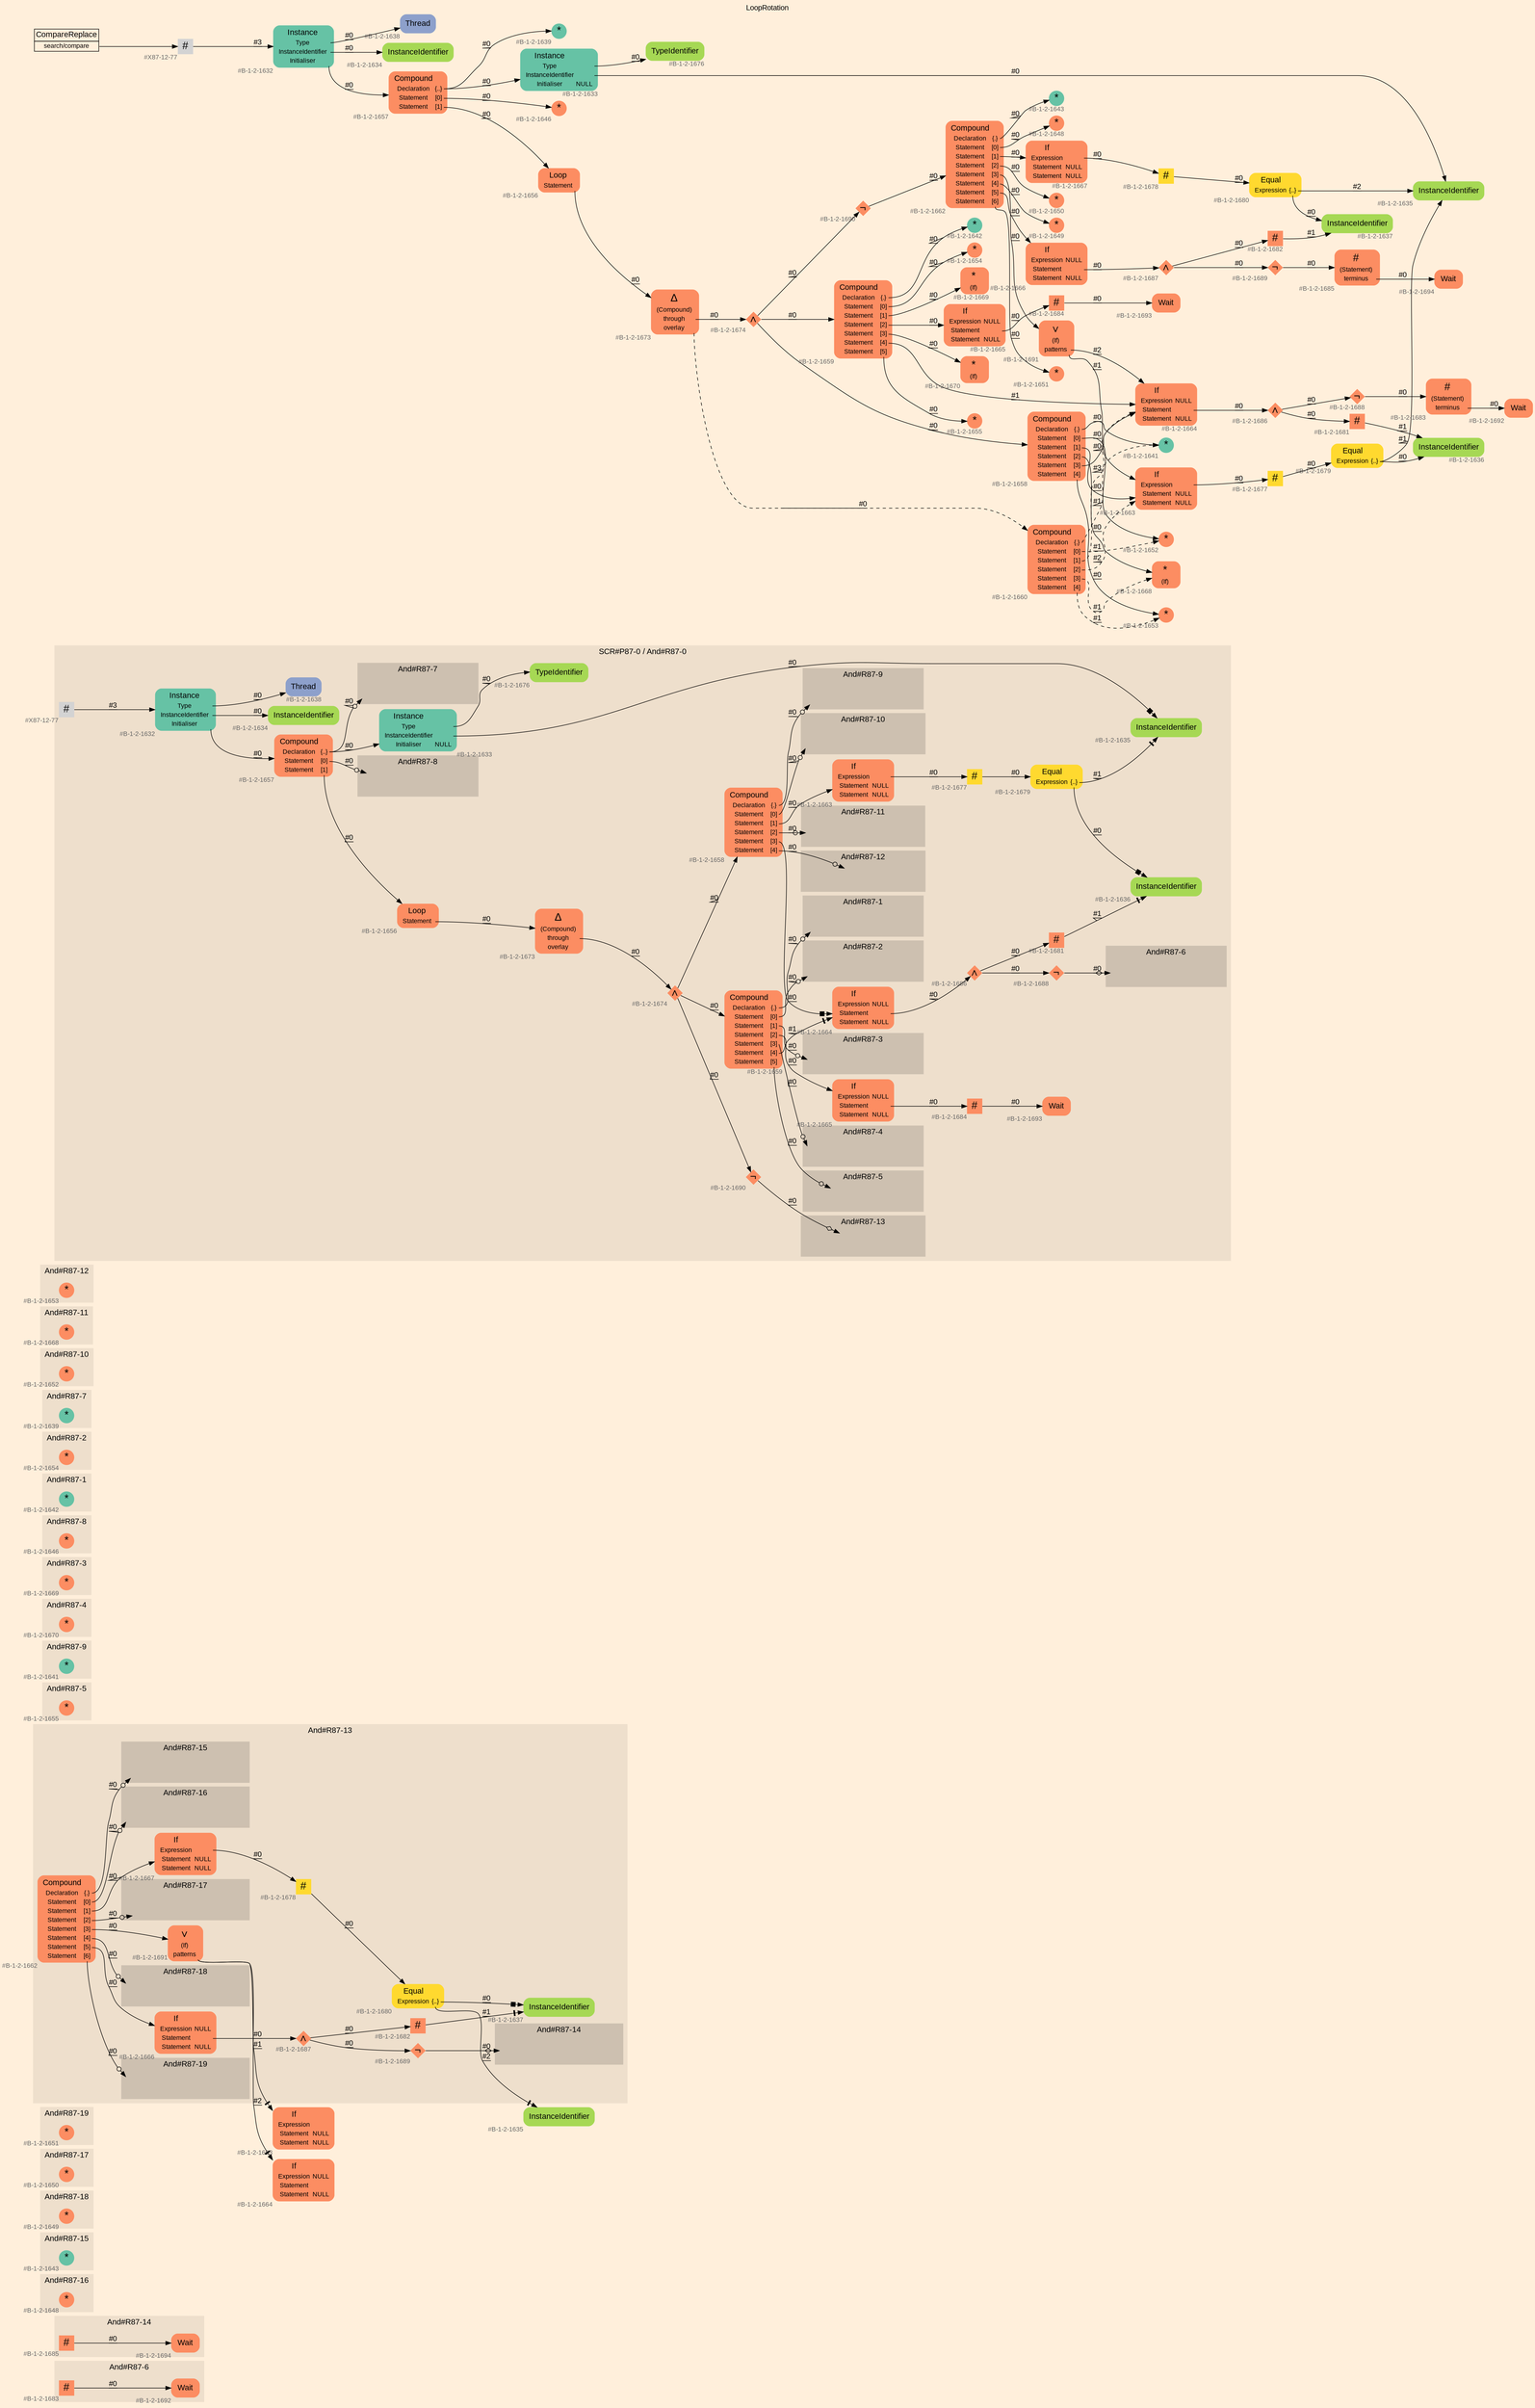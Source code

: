 digraph "LoopRotation" {
label = "LoopRotation"
labelloc = t
graph [
    rankdir = "LR"
    ranksep = 0.3
    bgcolor = antiquewhite1
    color = black
    fontcolor = black
    fontname = "Arial"
];
node [
    fontname = "Arial"
];
edge [
    fontname = "Arial"
];

// -------------------- figure And#R87-6 --------------------
// -------- region And#R87-6 ----------
subgraph "clusterAnd#R87-6" {
    label = "And#R87-6"
    style = "filled"
    color = antiquewhite2
    fontsize = "15"
    // -------- block And#R87-6/#B-1-2-1692 ----------
    "And#R87-6/#B-1-2-1692" [
        fillcolor = "/set28/2"
        xlabel = "#B-1-2-1692"
        fontsize = "12"
        fontcolor = grey40
        shape = "plaintext"
        label = <<TABLE BORDER="0" CELLBORDER="0" CELLSPACING="0">
         <TR><TD><FONT COLOR="black" POINT-SIZE="15">Wait</FONT></TD></TR>
        </TABLE>>
        style = "rounded,filled"
    ];
    
    // -------- block And#R87-6/#B-1-2-1683 ----------
    "And#R87-6/#B-1-2-1683" [
        fillcolor = "/set28/2"
        xlabel = "#B-1-2-1683"
        fontsize = "12"
        fontcolor = grey40
        shape = "square"
        label = <<FONT COLOR="black" POINT-SIZE="20">#</FONT>>
        style = "filled"
        penwidth = 0.0
        fixedsize = true
        width = 0.4
        height = 0.4
    ];
    
}

"And#R87-6/#B-1-2-1683" -> "And#R87-6/#B-1-2-1692" [
    label = "#0"
    decorate = true
    color = black
    fontcolor = black
];


// -------------------- figure And#R87-14 --------------------
// -------- region And#R87-14 ----------
subgraph "clusterAnd#R87-14" {
    label = "And#R87-14"
    style = "filled"
    color = antiquewhite2
    fontsize = "15"
    // -------- block And#R87-14/#B-1-2-1694 ----------
    "And#R87-14/#B-1-2-1694" [
        fillcolor = "/set28/2"
        xlabel = "#B-1-2-1694"
        fontsize = "12"
        fontcolor = grey40
        shape = "plaintext"
        label = <<TABLE BORDER="0" CELLBORDER="0" CELLSPACING="0">
         <TR><TD><FONT COLOR="black" POINT-SIZE="15">Wait</FONT></TD></TR>
        </TABLE>>
        style = "rounded,filled"
    ];
    
    // -------- block And#R87-14/#B-1-2-1685 ----------
    "And#R87-14/#B-1-2-1685" [
        fillcolor = "/set28/2"
        xlabel = "#B-1-2-1685"
        fontsize = "12"
        fontcolor = grey40
        shape = "square"
        label = <<FONT COLOR="black" POINT-SIZE="20">#</FONT>>
        style = "filled"
        penwidth = 0.0
        fixedsize = true
        width = 0.4
        height = 0.4
    ];
    
}

"And#R87-14/#B-1-2-1685" -> "And#R87-14/#B-1-2-1694" [
    label = "#0"
    decorate = true
    color = black
    fontcolor = black
];


// -------------------- figure And#R87-16 --------------------
// -------- region And#R87-16 ----------
subgraph "clusterAnd#R87-16" {
    label = "And#R87-16"
    style = "filled"
    color = antiquewhite2
    fontsize = "15"
    // -------- block And#R87-16/#B-1-2-1648 ----------
    "And#R87-16/#B-1-2-1648" [
        fillcolor = "/set28/2"
        xlabel = "#B-1-2-1648"
        fontsize = "12"
        fontcolor = grey40
        shape = "circle"
        label = <<FONT COLOR="black" POINT-SIZE="20">*</FONT>>
        style = "filled"
        penwidth = 0.0
        fixedsize = true
        width = 0.4
        height = 0.4
    ];
    
}


// -------------------- figure And#R87-15 --------------------
// -------- region And#R87-15 ----------
subgraph "clusterAnd#R87-15" {
    label = "And#R87-15"
    style = "filled"
    color = antiquewhite2
    fontsize = "15"
    // -------- block And#R87-15/#B-1-2-1643 ----------
    "And#R87-15/#B-1-2-1643" [
        fillcolor = "/set28/1"
        xlabel = "#B-1-2-1643"
        fontsize = "12"
        fontcolor = grey40
        shape = "circle"
        label = <<FONT COLOR="black" POINT-SIZE="20">*</FONT>>
        style = "filled"
        penwidth = 0.0
        fixedsize = true
        width = 0.4
        height = 0.4
    ];
    
}


// -------------------- figure And#R87-18 --------------------
// -------- region And#R87-18 ----------
subgraph "clusterAnd#R87-18" {
    label = "And#R87-18"
    style = "filled"
    color = antiquewhite2
    fontsize = "15"
    // -------- block And#R87-18/#B-1-2-1649 ----------
    "And#R87-18/#B-1-2-1649" [
        fillcolor = "/set28/2"
        xlabel = "#B-1-2-1649"
        fontsize = "12"
        fontcolor = grey40
        shape = "circle"
        label = <<FONT COLOR="black" POINT-SIZE="20">*</FONT>>
        style = "filled"
        penwidth = 0.0
        fixedsize = true
        width = 0.4
        height = 0.4
    ];
    
}


// -------------------- figure And#R87-17 --------------------
// -------- region And#R87-17 ----------
subgraph "clusterAnd#R87-17" {
    label = "And#R87-17"
    style = "filled"
    color = antiquewhite2
    fontsize = "15"
    // -------- block And#R87-17/#B-1-2-1650 ----------
    "And#R87-17/#B-1-2-1650" [
        fillcolor = "/set28/2"
        xlabel = "#B-1-2-1650"
        fontsize = "12"
        fontcolor = grey40
        shape = "circle"
        label = <<FONT COLOR="black" POINT-SIZE="20">*</FONT>>
        style = "filled"
        penwidth = 0.0
        fixedsize = true
        width = 0.4
        height = 0.4
    ];
    
}


// -------------------- figure And#R87-19 --------------------
// -------- region And#R87-19 ----------
subgraph "clusterAnd#R87-19" {
    label = "And#R87-19"
    style = "filled"
    color = antiquewhite2
    fontsize = "15"
    // -------- block And#R87-19/#B-1-2-1651 ----------
    "And#R87-19/#B-1-2-1651" [
        fillcolor = "/set28/2"
        xlabel = "#B-1-2-1651"
        fontsize = "12"
        fontcolor = grey40
        shape = "circle"
        label = <<FONT COLOR="black" POINT-SIZE="20">*</FONT>>
        style = "filled"
        penwidth = 0.0
        fixedsize = true
        width = 0.4
        height = 0.4
    ];
    
}


// -------------------- figure And#R87-13 --------------------
// -------- region And#R87-13 ----------
subgraph "clusterAnd#R87-13" {
    label = "And#R87-13"
    style = "filled"
    color = antiquewhite2
    fontsize = "15"
    // -------- block And#R87-13/#B-1-2-1678 ----------
    "And#R87-13/#B-1-2-1678" [
        fillcolor = "/set28/6"
        xlabel = "#B-1-2-1678"
        fontsize = "12"
        fontcolor = grey40
        shape = "square"
        label = <<FONT COLOR="black" POINT-SIZE="20">#</FONT>>
        style = "filled"
        penwidth = 0.0
        fixedsize = true
        width = 0.4
        height = 0.4
    ];
    
    // -------- block And#R87-13/#B-1-2-1687 ----------
    "And#R87-13/#B-1-2-1687" [
        fillcolor = "/set28/2"
        xlabel = "#B-1-2-1687"
        fontsize = "12"
        fontcolor = grey40
        shape = "diamond"
        label = <<FONT COLOR="black" POINT-SIZE="20">∧</FONT>>
        style = "filled"
        penwidth = 0.0
        fixedsize = true
        width = 0.4
        height = 0.4
    ];
    
    // -------- block And#R87-13/#B-1-2-1680 ----------
    "And#R87-13/#B-1-2-1680" [
        fillcolor = "/set28/6"
        xlabel = "#B-1-2-1680"
        fontsize = "12"
        fontcolor = grey40
        shape = "plaintext"
        label = <<TABLE BORDER="0" CELLBORDER="0" CELLSPACING="0">
         <TR><TD><FONT COLOR="black" POINT-SIZE="15">Equal</FONT></TD></TR>
         <TR><TD><FONT COLOR="black" POINT-SIZE="12">Expression</FONT></TD><TD PORT="port0"><FONT COLOR="black" POINT-SIZE="12">{..}</FONT></TD></TR>
        </TABLE>>
        style = "rounded,filled"
    ];
    
    // -------- block And#R87-13/#B-1-2-1666 ----------
    "And#R87-13/#B-1-2-1666" [
        fillcolor = "/set28/2"
        xlabel = "#B-1-2-1666"
        fontsize = "12"
        fontcolor = grey40
        shape = "plaintext"
        label = <<TABLE BORDER="0" CELLBORDER="0" CELLSPACING="0">
         <TR><TD><FONT COLOR="black" POINT-SIZE="15">If</FONT></TD></TR>
         <TR><TD><FONT COLOR="black" POINT-SIZE="12">Expression</FONT></TD><TD PORT="port0"><FONT COLOR="black" POINT-SIZE="12">NULL</FONT></TD></TR>
         <TR><TD><FONT COLOR="black" POINT-SIZE="12">Statement</FONT></TD><TD PORT="port1"></TD></TR>
         <TR><TD><FONT COLOR="black" POINT-SIZE="12">Statement</FONT></TD><TD PORT="port2"><FONT COLOR="black" POINT-SIZE="12">NULL</FONT></TD></TR>
        </TABLE>>
        style = "rounded,filled"
    ];
    
    // -------- block And#R87-13/#B-1-2-1691 ----------
    "And#R87-13/#B-1-2-1691" [
        fillcolor = "/set28/2"
        xlabel = "#B-1-2-1691"
        fontsize = "12"
        fontcolor = grey40
        shape = "plaintext"
        label = <<TABLE BORDER="0" CELLBORDER="0" CELLSPACING="0">
         <TR><TD><FONT COLOR="black" POINT-SIZE="20">∨</FONT></TD></TR>
         <TR><TD><FONT COLOR="black" POINT-SIZE="12">(If)</FONT></TD><TD PORT="port0"></TD></TR>
         <TR><TD><FONT COLOR="black" POINT-SIZE="12">patterns</FONT></TD><TD PORT="port1"></TD></TR>
        </TABLE>>
        style = "rounded,filled"
    ];
    
    // -------- block And#R87-13/#B-1-2-1689 ----------
    "And#R87-13/#B-1-2-1689" [
        fillcolor = "/set28/2"
        xlabel = "#B-1-2-1689"
        fontsize = "12"
        fontcolor = grey40
        shape = "diamond"
        label = <<FONT COLOR="black" POINT-SIZE="20">¬</FONT>>
        style = "filled"
        penwidth = 0.0
        fixedsize = true
        width = 0.4
        height = 0.4
    ];
    
    // -------- block And#R87-13/#B-1-2-1662 ----------
    "And#R87-13/#B-1-2-1662" [
        fillcolor = "/set28/2"
        xlabel = "#B-1-2-1662"
        fontsize = "12"
        fontcolor = grey40
        shape = "plaintext"
        label = <<TABLE BORDER="0" CELLBORDER="0" CELLSPACING="0">
         <TR><TD><FONT COLOR="black" POINT-SIZE="15">Compound</FONT></TD></TR>
         <TR><TD><FONT COLOR="black" POINT-SIZE="12">Declaration</FONT></TD><TD PORT="port0"><FONT COLOR="black" POINT-SIZE="12">{.}</FONT></TD></TR>
         <TR><TD><FONT COLOR="black" POINT-SIZE="12">Statement</FONT></TD><TD PORT="port1"><FONT COLOR="black" POINT-SIZE="12">[0]</FONT></TD></TR>
         <TR><TD><FONT COLOR="black" POINT-SIZE="12">Statement</FONT></TD><TD PORT="port2"><FONT COLOR="black" POINT-SIZE="12">[1]</FONT></TD></TR>
         <TR><TD><FONT COLOR="black" POINT-SIZE="12">Statement</FONT></TD><TD PORT="port3"><FONT COLOR="black" POINT-SIZE="12">[2]</FONT></TD></TR>
         <TR><TD><FONT COLOR="black" POINT-SIZE="12">Statement</FONT></TD><TD PORT="port4"><FONT COLOR="black" POINT-SIZE="12">[3]</FONT></TD></TR>
         <TR><TD><FONT COLOR="black" POINT-SIZE="12">Statement</FONT></TD><TD PORT="port5"><FONT COLOR="black" POINT-SIZE="12">[4]</FONT></TD></TR>
         <TR><TD><FONT COLOR="black" POINT-SIZE="12">Statement</FONT></TD><TD PORT="port6"><FONT COLOR="black" POINT-SIZE="12">[5]</FONT></TD></TR>
         <TR><TD><FONT COLOR="black" POINT-SIZE="12">Statement</FONT></TD><TD PORT="port7"><FONT COLOR="black" POINT-SIZE="12">[6]</FONT></TD></TR>
        </TABLE>>
        style = "rounded,filled"
    ];
    
    // -------- block And#R87-13/#B-1-2-1637 ----------
    "And#R87-13/#B-1-2-1637" [
        fillcolor = "/set28/5"
        xlabel = "#B-1-2-1637"
        fontsize = "12"
        fontcolor = grey40
        shape = "plaintext"
        label = <<TABLE BORDER="0" CELLBORDER="0" CELLSPACING="0">
         <TR><TD><FONT COLOR="black" POINT-SIZE="15">InstanceIdentifier</FONT></TD></TR>
        </TABLE>>
        style = "rounded,filled"
    ];
    
    // -------- block And#R87-13/#B-1-2-1682 ----------
    "And#R87-13/#B-1-2-1682" [
        fillcolor = "/set28/2"
        xlabel = "#B-1-2-1682"
        fontsize = "12"
        fontcolor = grey40
        shape = "square"
        label = <<FONT COLOR="black" POINT-SIZE="20">#</FONT>>
        style = "filled"
        penwidth = 0.0
        fixedsize = true
        width = 0.4
        height = 0.4
    ];
    
    // -------- block And#R87-13/#B-1-2-1667 ----------
    "And#R87-13/#B-1-2-1667" [
        fillcolor = "/set28/2"
        xlabel = "#B-1-2-1667"
        fontsize = "12"
        fontcolor = grey40
        shape = "plaintext"
        label = <<TABLE BORDER="0" CELLBORDER="0" CELLSPACING="0">
         <TR><TD><FONT COLOR="black" POINT-SIZE="15">If</FONT></TD></TR>
         <TR><TD><FONT COLOR="black" POINT-SIZE="12">Expression</FONT></TD><TD PORT="port0"></TD></TR>
         <TR><TD><FONT COLOR="black" POINT-SIZE="12">Statement</FONT></TD><TD PORT="port1"><FONT COLOR="black" POINT-SIZE="12">NULL</FONT></TD></TR>
         <TR><TD><FONT COLOR="black" POINT-SIZE="12">Statement</FONT></TD><TD PORT="port2"><FONT COLOR="black" POINT-SIZE="12">NULL</FONT></TD></TR>
        </TABLE>>
        style = "rounded,filled"
    ];
    
    // -------- region And#R87-13/And#R87-14 ----------
    subgraph "clusterAnd#R87-13/And#R87-14" {
        label = "And#R87-14"
        style = "filled"
        color = antiquewhite3
        fontsize = "15"
        // -------- block And#R87-13/And#R87-14/#B-1-2-1685 ----------
        "And#R87-13/And#R87-14/#B-1-2-1685" [
            fillcolor = "/set28/2"
            xlabel = "#B-1-2-1685"
            fontsize = "12"
            fontcolor = grey40
            shape = "none"
            style = "invisible"
        ];
        
    }
    
    // -------- region And#R87-13/And#R87-15 ----------
    subgraph "clusterAnd#R87-13/And#R87-15" {
        label = "And#R87-15"
        style = "filled"
        color = antiquewhite3
        fontsize = "15"
        // -------- block And#R87-13/And#R87-15/#B-1-2-1643 ----------
        "And#R87-13/And#R87-15/#B-1-2-1643" [
            fillcolor = "/set28/1"
            xlabel = "#B-1-2-1643"
            fontsize = "12"
            fontcolor = grey40
            shape = "none"
            style = "invisible"
        ];
        
    }
    
    // -------- region And#R87-13/And#R87-16 ----------
    subgraph "clusterAnd#R87-13/And#R87-16" {
        label = "And#R87-16"
        style = "filled"
        color = antiquewhite3
        fontsize = "15"
        // -------- block And#R87-13/And#R87-16/#B-1-2-1648 ----------
        "And#R87-13/And#R87-16/#B-1-2-1648" [
            fillcolor = "/set28/2"
            xlabel = "#B-1-2-1648"
            fontsize = "12"
            fontcolor = grey40
            shape = "none"
            style = "invisible"
        ];
        
    }
    
    // -------- region And#R87-13/And#R87-17 ----------
    subgraph "clusterAnd#R87-13/And#R87-17" {
        label = "And#R87-17"
        style = "filled"
        color = antiquewhite3
        fontsize = "15"
        // -------- block And#R87-13/And#R87-17/#B-1-2-1650 ----------
        "And#R87-13/And#R87-17/#B-1-2-1650" [
            fillcolor = "/set28/2"
            xlabel = "#B-1-2-1650"
            fontsize = "12"
            fontcolor = grey40
            shape = "none"
            style = "invisible"
        ];
        
    }
    
    // -------- region And#R87-13/And#R87-18 ----------
    subgraph "clusterAnd#R87-13/And#R87-18" {
        label = "And#R87-18"
        style = "filled"
        color = antiquewhite3
        fontsize = "15"
        // -------- block And#R87-13/And#R87-18/#B-1-2-1649 ----------
        "And#R87-13/And#R87-18/#B-1-2-1649" [
            fillcolor = "/set28/2"
            xlabel = "#B-1-2-1649"
            fontsize = "12"
            fontcolor = grey40
            shape = "none"
            style = "invisible"
        ];
        
    }
    
    // -------- region And#R87-13/And#R87-19 ----------
    subgraph "clusterAnd#R87-13/And#R87-19" {
        label = "And#R87-19"
        style = "filled"
        color = antiquewhite3
        fontsize = "15"
        // -------- block And#R87-13/And#R87-19/#B-1-2-1651 ----------
        "And#R87-13/And#R87-19/#B-1-2-1651" [
            fillcolor = "/set28/2"
            xlabel = "#B-1-2-1651"
            fontsize = "12"
            fontcolor = grey40
            shape = "none"
            style = "invisible"
        ];
        
    }
    
}

// -------- block And#R87-13/#B-1-2-1663 ----------
"And#R87-13/#B-1-2-1663" [
    fillcolor = "/set28/2"
    xlabel = "#B-1-2-1663"
    fontsize = "12"
    fontcolor = grey40
    shape = "plaintext"
    label = <<TABLE BORDER="0" CELLBORDER="0" CELLSPACING="0">
     <TR><TD><FONT COLOR="black" POINT-SIZE="15">If</FONT></TD></TR>
     <TR><TD><FONT COLOR="black" POINT-SIZE="12">Expression</FONT></TD><TD PORT="port0"></TD></TR>
     <TR><TD><FONT COLOR="black" POINT-SIZE="12">Statement</FONT></TD><TD PORT="port1"><FONT COLOR="black" POINT-SIZE="12">NULL</FONT></TD></TR>
     <TR><TD><FONT COLOR="black" POINT-SIZE="12">Statement</FONT></TD><TD PORT="port2"><FONT COLOR="black" POINT-SIZE="12">NULL</FONT></TD></TR>
    </TABLE>>
    style = "rounded,filled"
];

// -------- block And#R87-13/#B-1-2-1664 ----------
"And#R87-13/#B-1-2-1664" [
    fillcolor = "/set28/2"
    xlabel = "#B-1-2-1664"
    fontsize = "12"
    fontcolor = grey40
    shape = "plaintext"
    label = <<TABLE BORDER="0" CELLBORDER="0" CELLSPACING="0">
     <TR><TD><FONT COLOR="black" POINT-SIZE="15">If</FONT></TD></TR>
     <TR><TD><FONT COLOR="black" POINT-SIZE="12">Expression</FONT></TD><TD PORT="port0"><FONT COLOR="black" POINT-SIZE="12">NULL</FONT></TD></TR>
     <TR><TD><FONT COLOR="black" POINT-SIZE="12">Statement</FONT></TD><TD PORT="port1"></TD></TR>
     <TR><TD><FONT COLOR="black" POINT-SIZE="12">Statement</FONT></TD><TD PORT="port2"><FONT COLOR="black" POINT-SIZE="12">NULL</FONT></TD></TR>
    </TABLE>>
    style = "rounded,filled"
];

// -------- block And#R87-13/#B-1-2-1635 ----------
"And#R87-13/#B-1-2-1635" [
    fillcolor = "/set28/5"
    xlabel = "#B-1-2-1635"
    fontsize = "12"
    fontcolor = grey40
    shape = "plaintext"
    label = <<TABLE BORDER="0" CELLBORDER="0" CELLSPACING="0">
     <TR><TD><FONT COLOR="black" POINT-SIZE="15">InstanceIdentifier</FONT></TD></TR>
    </TABLE>>
    style = "rounded,filled"
];

"And#R87-13/#B-1-2-1678" -> "And#R87-13/#B-1-2-1680" [
    label = "#0"
    decorate = true
    color = black
    fontcolor = black
];

"And#R87-13/#B-1-2-1687" -> "And#R87-13/#B-1-2-1682" [
    label = "#0"
    decorate = true
    color = black
    fontcolor = black
];

"And#R87-13/#B-1-2-1687" -> "And#R87-13/#B-1-2-1689" [
    label = "#0"
    decorate = true
    color = black
    fontcolor = black
];

"And#R87-13/#B-1-2-1680":port0 -> "And#R87-13/#B-1-2-1635" [
    arrowhead="normalnonetee"
    label = "#2"
    decorate = true
    color = black
    fontcolor = black
];

"And#R87-13/#B-1-2-1680":port0 -> "And#R87-13/#B-1-2-1637" [
    arrowhead="normalnonebox"
    label = "#0"
    decorate = true
    color = black
    fontcolor = black
];

"And#R87-13/#B-1-2-1666":port1 -> "And#R87-13/#B-1-2-1687" [
    label = "#0"
    decorate = true
    color = black
    fontcolor = black
];

"And#R87-13/#B-1-2-1691":port1 -> "And#R87-13/#B-1-2-1663" [
    arrowhead="normalnonetee"
    label = "#1"
    decorate = true
    color = black
    fontcolor = black
];

"And#R87-13/#B-1-2-1691":port1 -> "And#R87-13/#B-1-2-1664" [
    arrowhead="normalnonetee"
    label = "#2"
    decorate = true
    color = black
    fontcolor = black
];

"And#R87-13/#B-1-2-1689" -> "And#R87-13/And#R87-14/#B-1-2-1685" [
    arrowhead="normalnoneodiamond"
    label = "#0"
    decorate = true
    color = black
    fontcolor = black
];

"And#R87-13/#B-1-2-1662":port0 -> "And#R87-13/And#R87-15/#B-1-2-1643" [
    arrowhead="normalnoneodot"
    label = "#0"
    decorate = true
    color = black
    fontcolor = black
];

"And#R87-13/#B-1-2-1662":port1 -> "And#R87-13/And#R87-16/#B-1-2-1648" [
    arrowhead="normalnoneodot"
    label = "#0"
    decorate = true
    color = black
    fontcolor = black
];

"And#R87-13/#B-1-2-1662":port2 -> "And#R87-13/#B-1-2-1667" [
    label = "#0"
    decorate = true
    color = black
    fontcolor = black
];

"And#R87-13/#B-1-2-1662":port3 -> "And#R87-13/And#R87-17/#B-1-2-1650" [
    arrowhead="normalnoneodot"
    label = "#0"
    decorate = true
    color = black
    fontcolor = black
];

"And#R87-13/#B-1-2-1662":port4 -> "And#R87-13/#B-1-2-1691" [
    label = "#0"
    decorate = true
    color = black
    fontcolor = black
];

"And#R87-13/#B-1-2-1662":port5 -> "And#R87-13/And#R87-18/#B-1-2-1649" [
    arrowhead="normalnoneodot"
    label = "#0"
    decorate = true
    color = black
    fontcolor = black
];

"And#R87-13/#B-1-2-1662":port6 -> "And#R87-13/#B-1-2-1666" [
    label = "#0"
    decorate = true
    color = black
    fontcolor = black
];

"And#R87-13/#B-1-2-1662":port7 -> "And#R87-13/And#R87-19/#B-1-2-1651" [
    arrowhead="normalnoneodot"
    label = "#0"
    decorate = true
    color = black
    fontcolor = black
];

"And#R87-13/#B-1-2-1682" -> "And#R87-13/#B-1-2-1637" [
    arrowhead="normalnonetee"
    label = "#1"
    decorate = true
    color = black
    fontcolor = black
];

"And#R87-13/#B-1-2-1667":port0 -> "And#R87-13/#B-1-2-1678" [
    label = "#0"
    decorate = true
    color = black
    fontcolor = black
];


// -------------------- figure And#R87-5 --------------------
// -------- region And#R87-5 ----------
subgraph "clusterAnd#R87-5" {
    label = "And#R87-5"
    style = "filled"
    color = antiquewhite2
    fontsize = "15"
    // -------- block And#R87-5/#B-1-2-1655 ----------
    "And#R87-5/#B-1-2-1655" [
        fillcolor = "/set28/2"
        xlabel = "#B-1-2-1655"
        fontsize = "12"
        fontcolor = grey40
        shape = "circle"
        label = <<FONT COLOR="black" POINT-SIZE="20">*</FONT>>
        style = "filled"
        penwidth = 0.0
        fixedsize = true
        width = 0.4
        height = 0.4
    ];
    
}


// -------------------- figure And#R87-9 --------------------
// -------- region And#R87-9 ----------
subgraph "clusterAnd#R87-9" {
    label = "And#R87-9"
    style = "filled"
    color = antiquewhite2
    fontsize = "15"
    // -------- block And#R87-9/#B-1-2-1641 ----------
    "And#R87-9/#B-1-2-1641" [
        fillcolor = "/set28/1"
        xlabel = "#B-1-2-1641"
        fontsize = "12"
        fontcolor = grey40
        shape = "circle"
        label = <<FONT COLOR="black" POINT-SIZE="20">*</FONT>>
        style = "filled"
        penwidth = 0.0
        fixedsize = true
        width = 0.4
        height = 0.4
    ];
    
}


// -------------------- figure And#R87-4 --------------------
// -------- region And#R87-4 ----------
subgraph "clusterAnd#R87-4" {
    label = "And#R87-4"
    style = "filled"
    color = antiquewhite2
    fontsize = "15"
    // -------- block And#R87-4/#B-1-2-1670 ----------
    "And#R87-4/#B-1-2-1670" [
        fillcolor = "/set28/2"
        xlabel = "#B-1-2-1670"
        fontsize = "12"
        fontcolor = grey40
        shape = "circle"
        label = <<FONT COLOR="black" POINT-SIZE="20">*</FONT>>
        style = "filled"
        penwidth = 0.0
        fixedsize = true
        width = 0.4
        height = 0.4
    ];
    
}


// -------------------- figure And#R87-3 --------------------
// -------- region And#R87-3 ----------
subgraph "clusterAnd#R87-3" {
    label = "And#R87-3"
    style = "filled"
    color = antiquewhite2
    fontsize = "15"
    // -------- block And#R87-3/#B-1-2-1669 ----------
    "And#R87-3/#B-1-2-1669" [
        fillcolor = "/set28/2"
        xlabel = "#B-1-2-1669"
        fontsize = "12"
        fontcolor = grey40
        shape = "circle"
        label = <<FONT COLOR="black" POINT-SIZE="20">*</FONT>>
        style = "filled"
        penwidth = 0.0
        fixedsize = true
        width = 0.4
        height = 0.4
    ];
    
}


// -------------------- figure And#R87-8 --------------------
// -------- region And#R87-8 ----------
subgraph "clusterAnd#R87-8" {
    label = "And#R87-8"
    style = "filled"
    color = antiquewhite2
    fontsize = "15"
    // -------- block And#R87-8/#B-1-2-1646 ----------
    "And#R87-8/#B-1-2-1646" [
        fillcolor = "/set28/2"
        xlabel = "#B-1-2-1646"
        fontsize = "12"
        fontcolor = grey40
        shape = "circle"
        label = <<FONT COLOR="black" POINT-SIZE="20">*</FONT>>
        style = "filled"
        penwidth = 0.0
        fixedsize = true
        width = 0.4
        height = 0.4
    ];
    
}


// -------------------- figure And#R87-1 --------------------
// -------- region And#R87-1 ----------
subgraph "clusterAnd#R87-1" {
    label = "And#R87-1"
    style = "filled"
    color = antiquewhite2
    fontsize = "15"
    // -------- block And#R87-1/#B-1-2-1642 ----------
    "And#R87-1/#B-1-2-1642" [
        fillcolor = "/set28/1"
        xlabel = "#B-1-2-1642"
        fontsize = "12"
        fontcolor = grey40
        shape = "circle"
        label = <<FONT COLOR="black" POINT-SIZE="20">*</FONT>>
        style = "filled"
        penwidth = 0.0
        fixedsize = true
        width = 0.4
        height = 0.4
    ];
    
}


// -------------------- figure And#R87-2 --------------------
// -------- region And#R87-2 ----------
subgraph "clusterAnd#R87-2" {
    label = "And#R87-2"
    style = "filled"
    color = antiquewhite2
    fontsize = "15"
    // -------- block And#R87-2/#B-1-2-1654 ----------
    "And#R87-2/#B-1-2-1654" [
        fillcolor = "/set28/2"
        xlabel = "#B-1-2-1654"
        fontsize = "12"
        fontcolor = grey40
        shape = "circle"
        label = <<FONT COLOR="black" POINT-SIZE="20">*</FONT>>
        style = "filled"
        penwidth = 0.0
        fixedsize = true
        width = 0.4
        height = 0.4
    ];
    
}


// -------------------- figure And#R87-7 --------------------
// -------- region And#R87-7 ----------
subgraph "clusterAnd#R87-7" {
    label = "And#R87-7"
    style = "filled"
    color = antiquewhite2
    fontsize = "15"
    // -------- block And#R87-7/#B-1-2-1639 ----------
    "And#R87-7/#B-1-2-1639" [
        fillcolor = "/set28/1"
        xlabel = "#B-1-2-1639"
        fontsize = "12"
        fontcolor = grey40
        shape = "circle"
        label = <<FONT COLOR="black" POINT-SIZE="20">*</FONT>>
        style = "filled"
        penwidth = 0.0
        fixedsize = true
        width = 0.4
        height = 0.4
    ];
    
}


// -------------------- figure And#R87-10 --------------------
// -------- region And#R87-10 ----------
subgraph "clusterAnd#R87-10" {
    label = "And#R87-10"
    style = "filled"
    color = antiquewhite2
    fontsize = "15"
    // -------- block And#R87-10/#B-1-2-1652 ----------
    "And#R87-10/#B-1-2-1652" [
        fillcolor = "/set28/2"
        xlabel = "#B-1-2-1652"
        fontsize = "12"
        fontcolor = grey40
        shape = "circle"
        label = <<FONT COLOR="black" POINT-SIZE="20">*</FONT>>
        style = "filled"
        penwidth = 0.0
        fixedsize = true
        width = 0.4
        height = 0.4
    ];
    
}


// -------------------- figure And#R87-11 --------------------
// -------- region And#R87-11 ----------
subgraph "clusterAnd#R87-11" {
    label = "And#R87-11"
    style = "filled"
    color = antiquewhite2
    fontsize = "15"
    // -------- block And#R87-11/#B-1-2-1668 ----------
    "And#R87-11/#B-1-2-1668" [
        fillcolor = "/set28/2"
        xlabel = "#B-1-2-1668"
        fontsize = "12"
        fontcolor = grey40
        shape = "circle"
        label = <<FONT COLOR="black" POINT-SIZE="20">*</FONT>>
        style = "filled"
        penwidth = 0.0
        fixedsize = true
        width = 0.4
        height = 0.4
    ];
    
}


// -------------------- figure And#R87-12 --------------------
// -------- region And#R87-12 ----------
subgraph "clusterAnd#R87-12" {
    label = "And#R87-12"
    style = "filled"
    color = antiquewhite2
    fontsize = "15"
    // -------- block And#R87-12/#B-1-2-1653 ----------
    "And#R87-12/#B-1-2-1653" [
        fillcolor = "/set28/2"
        xlabel = "#B-1-2-1653"
        fontsize = "12"
        fontcolor = grey40
        shape = "circle"
        label = <<FONT COLOR="black" POINT-SIZE="20">*</FONT>>
        style = "filled"
        penwidth = 0.0
        fixedsize = true
        width = 0.4
        height = 0.4
    ];
    
}


// -------------------- figure And#R87-0 --------------------
// -------- region And#R87-0 ----------
subgraph "clusterAnd#R87-0" {
    label = "SCR#P87-0 / And#R87-0"
    style = "filled"
    color = antiquewhite2
    fontsize = "15"
    // -------- block And#R87-0/#B-1-2-1634 ----------
    "And#R87-0/#B-1-2-1634" [
        fillcolor = "/set28/5"
        xlabel = "#B-1-2-1634"
        fontsize = "12"
        fontcolor = grey40
        shape = "plaintext"
        label = <<TABLE BORDER="0" CELLBORDER="0" CELLSPACING="0">
         <TR><TD><FONT COLOR="black" POINT-SIZE="15">InstanceIdentifier</FONT></TD></TR>
        </TABLE>>
        style = "rounded,filled"
    ];
    
    // -------- block And#R87-0/#B-1-2-1663 ----------
    "And#R87-0/#B-1-2-1663" [
        fillcolor = "/set28/2"
        xlabel = "#B-1-2-1663"
        fontsize = "12"
        fontcolor = grey40
        shape = "plaintext"
        label = <<TABLE BORDER="0" CELLBORDER="0" CELLSPACING="0">
         <TR><TD><FONT COLOR="black" POINT-SIZE="15">If</FONT></TD></TR>
         <TR><TD><FONT COLOR="black" POINT-SIZE="12">Expression</FONT></TD><TD PORT="port0"></TD></TR>
         <TR><TD><FONT COLOR="black" POINT-SIZE="12">Statement</FONT></TD><TD PORT="port1"><FONT COLOR="black" POINT-SIZE="12">NULL</FONT></TD></TR>
         <TR><TD><FONT COLOR="black" POINT-SIZE="12">Statement</FONT></TD><TD PORT="port2"><FONT COLOR="black" POINT-SIZE="12">NULL</FONT></TD></TR>
        </TABLE>>
        style = "rounded,filled"
    ];
    
    // -------- block And#R87-0/#B-1-2-1656 ----------
    "And#R87-0/#B-1-2-1656" [
        fillcolor = "/set28/2"
        xlabel = "#B-1-2-1656"
        fontsize = "12"
        fontcolor = grey40
        shape = "plaintext"
        label = <<TABLE BORDER="0" CELLBORDER="0" CELLSPACING="0">
         <TR><TD><FONT COLOR="black" POINT-SIZE="15">Loop</FONT></TD></TR>
         <TR><TD><FONT COLOR="black" POINT-SIZE="12">Statement</FONT></TD><TD PORT="port0"></TD></TR>
        </TABLE>>
        style = "rounded,filled"
    ];
    
    // -------- block And#R87-0/#B-1-2-1674 ----------
    "And#R87-0/#B-1-2-1674" [
        fillcolor = "/set28/2"
        xlabel = "#B-1-2-1674"
        fontsize = "12"
        fontcolor = grey40
        shape = "diamond"
        label = <<FONT COLOR="black" POINT-SIZE="20">∧</FONT>>
        style = "filled"
        penwidth = 0.0
        fixedsize = true
        width = 0.4
        height = 0.4
    ];
    
    // -------- block And#R87-0/#B-1-2-1633 ----------
    "And#R87-0/#B-1-2-1633" [
        fillcolor = "/set28/1"
        xlabel = "#B-1-2-1633"
        fontsize = "12"
        fontcolor = grey40
        shape = "plaintext"
        label = <<TABLE BORDER="0" CELLBORDER="0" CELLSPACING="0">
         <TR><TD><FONT COLOR="black" POINT-SIZE="15">Instance</FONT></TD></TR>
         <TR><TD><FONT COLOR="black" POINT-SIZE="12">Type</FONT></TD><TD PORT="port0"></TD></TR>
         <TR><TD><FONT COLOR="black" POINT-SIZE="12">InstanceIdentifier</FONT></TD><TD PORT="port1"></TD></TR>
         <TR><TD><FONT COLOR="black" POINT-SIZE="12">Initialiser</FONT></TD><TD PORT="port2"><FONT COLOR="black" POINT-SIZE="12">NULL</FONT></TD></TR>
        </TABLE>>
        style = "rounded,filled"
    ];
    
    // -------- block And#R87-0/#B-1-2-1686 ----------
    "And#R87-0/#B-1-2-1686" [
        fillcolor = "/set28/2"
        xlabel = "#B-1-2-1686"
        fontsize = "12"
        fontcolor = grey40
        shape = "diamond"
        label = <<FONT COLOR="black" POINT-SIZE="20">∧</FONT>>
        style = "filled"
        penwidth = 0.0
        fixedsize = true
        width = 0.4
        height = 0.4
    ];
    
    // -------- block And#R87-0/#B-1-2-1676 ----------
    "And#R87-0/#B-1-2-1676" [
        fillcolor = "/set28/5"
        xlabel = "#B-1-2-1676"
        fontsize = "12"
        fontcolor = grey40
        shape = "plaintext"
        label = <<TABLE BORDER="0" CELLBORDER="0" CELLSPACING="0">
         <TR><TD><FONT COLOR="black" POINT-SIZE="15">TypeIdentifier</FONT></TD></TR>
        </TABLE>>
        style = "rounded,filled"
    ];
    
    // -------- block And#R87-0/#B-1-2-1664 ----------
    "And#R87-0/#B-1-2-1664" [
        fillcolor = "/set28/2"
        xlabel = "#B-1-2-1664"
        fontsize = "12"
        fontcolor = grey40
        shape = "plaintext"
        label = <<TABLE BORDER="0" CELLBORDER="0" CELLSPACING="0">
         <TR><TD><FONT COLOR="black" POINT-SIZE="15">If</FONT></TD></TR>
         <TR><TD><FONT COLOR="black" POINT-SIZE="12">Expression</FONT></TD><TD PORT="port0"><FONT COLOR="black" POINT-SIZE="12">NULL</FONT></TD></TR>
         <TR><TD><FONT COLOR="black" POINT-SIZE="12">Statement</FONT></TD><TD PORT="port1"></TD></TR>
         <TR><TD><FONT COLOR="black" POINT-SIZE="12">Statement</FONT></TD><TD PORT="port2"><FONT COLOR="black" POINT-SIZE="12">NULL</FONT></TD></TR>
        </TABLE>>
        style = "rounded,filled"
    ];
    
    // -------- block And#R87-0/#B-1-2-1688 ----------
    "And#R87-0/#B-1-2-1688" [
        fillcolor = "/set28/2"
        xlabel = "#B-1-2-1688"
        fontsize = "12"
        fontcolor = grey40
        shape = "diamond"
        label = <<FONT COLOR="black" POINT-SIZE="20">¬</FONT>>
        style = "filled"
        penwidth = 0.0
        fixedsize = true
        width = 0.4
        height = 0.4
    ];
    
    // -------- block And#R87-0/#B-1-2-1632 ----------
    "And#R87-0/#B-1-2-1632" [
        fillcolor = "/set28/1"
        xlabel = "#B-1-2-1632"
        fontsize = "12"
        fontcolor = grey40
        shape = "plaintext"
        label = <<TABLE BORDER="0" CELLBORDER="0" CELLSPACING="0">
         <TR><TD><FONT COLOR="black" POINT-SIZE="15">Instance</FONT></TD></TR>
         <TR><TD><FONT COLOR="black" POINT-SIZE="12">Type</FONT></TD><TD PORT="port0"></TD></TR>
         <TR><TD><FONT COLOR="black" POINT-SIZE="12">InstanceIdentifier</FONT></TD><TD PORT="port1"></TD></TR>
         <TR><TD><FONT COLOR="black" POINT-SIZE="12">Initialiser</FONT></TD><TD PORT="port2"></TD></TR>
        </TABLE>>
        style = "rounded,filled"
    ];
    
    // -------- block And#R87-0/#B-1-2-1636 ----------
    "And#R87-0/#B-1-2-1636" [
        fillcolor = "/set28/5"
        xlabel = "#B-1-2-1636"
        fontsize = "12"
        fontcolor = grey40
        shape = "plaintext"
        label = <<TABLE BORDER="0" CELLBORDER="0" CELLSPACING="0">
         <TR><TD><FONT COLOR="black" POINT-SIZE="15">InstanceIdentifier</FONT></TD></TR>
        </TABLE>>
        style = "rounded,filled"
    ];
    
    // -------- block And#R87-0/#B-1-2-1635 ----------
    "And#R87-0/#B-1-2-1635" [
        fillcolor = "/set28/5"
        xlabel = "#B-1-2-1635"
        fontsize = "12"
        fontcolor = grey40
        shape = "plaintext"
        label = <<TABLE BORDER="0" CELLBORDER="0" CELLSPACING="0">
         <TR><TD><FONT COLOR="black" POINT-SIZE="15">InstanceIdentifier</FONT></TD></TR>
        </TABLE>>
        style = "rounded,filled"
    ];
    
    // -------- block And#R87-0/#B-1-2-1690 ----------
    "And#R87-0/#B-1-2-1690" [
        fillcolor = "/set28/2"
        xlabel = "#B-1-2-1690"
        fontsize = "12"
        fontcolor = grey40
        shape = "diamond"
        label = <<FONT COLOR="black" POINT-SIZE="20">¬</FONT>>
        style = "filled"
        penwidth = 0.0
        fixedsize = true
        width = 0.4
        height = 0.4
    ];
    
    // -------- block And#R87-0/#B-1-2-1665 ----------
    "And#R87-0/#B-1-2-1665" [
        fillcolor = "/set28/2"
        xlabel = "#B-1-2-1665"
        fontsize = "12"
        fontcolor = grey40
        shape = "plaintext"
        label = <<TABLE BORDER="0" CELLBORDER="0" CELLSPACING="0">
         <TR><TD><FONT COLOR="black" POINT-SIZE="15">If</FONT></TD></TR>
         <TR><TD><FONT COLOR="black" POINT-SIZE="12">Expression</FONT></TD><TD PORT="port0"><FONT COLOR="black" POINT-SIZE="12">NULL</FONT></TD></TR>
         <TR><TD><FONT COLOR="black" POINT-SIZE="12">Statement</FONT></TD><TD PORT="port1"></TD></TR>
         <TR><TD><FONT COLOR="black" POINT-SIZE="12">Statement</FONT></TD><TD PORT="port2"><FONT COLOR="black" POINT-SIZE="12">NULL</FONT></TD></TR>
        </TABLE>>
        style = "rounded,filled"
    ];
    
    // -------- block And#R87-0/#B-1-2-1693 ----------
    "And#R87-0/#B-1-2-1693" [
        fillcolor = "/set28/2"
        xlabel = "#B-1-2-1693"
        fontsize = "12"
        fontcolor = grey40
        shape = "plaintext"
        label = <<TABLE BORDER="0" CELLBORDER="0" CELLSPACING="0">
         <TR><TD><FONT COLOR="black" POINT-SIZE="15">Wait</FONT></TD></TR>
        </TABLE>>
        style = "rounded,filled"
    ];
    
    // -------- block And#R87-0/#B-1-2-1638 ----------
    "And#R87-0/#B-1-2-1638" [
        fillcolor = "/set28/3"
        xlabel = "#B-1-2-1638"
        fontsize = "12"
        fontcolor = grey40
        shape = "plaintext"
        label = <<TABLE BORDER="0" CELLBORDER="0" CELLSPACING="0">
         <TR><TD><FONT COLOR="black" POINT-SIZE="15">Thread</FONT></TD></TR>
        </TABLE>>
        style = "rounded,filled"
    ];
    
    // -------- block And#R87-0/#X87-12-77 ----------
    "And#R87-0/#X87-12-77" [
        xlabel = "#X87-12-77"
        fontsize = "12"
        fontcolor = grey40
        shape = "square"
        label = <<FONT COLOR="black" POINT-SIZE="20">#</FONT>>
        style = "filled"
        penwidth = 0.0
        fixedsize = true
        width = 0.4
        height = 0.4
    ];
    
    // -------- block And#R87-0/#B-1-2-1684 ----------
    "And#R87-0/#B-1-2-1684" [
        fillcolor = "/set28/2"
        xlabel = "#B-1-2-1684"
        fontsize = "12"
        fontcolor = grey40
        shape = "square"
        label = <<FONT COLOR="black" POINT-SIZE="20">#</FONT>>
        style = "filled"
        penwidth = 0.0
        fixedsize = true
        width = 0.4
        height = 0.4
    ];
    
    // -------- block And#R87-0/#B-1-2-1659 ----------
    "And#R87-0/#B-1-2-1659" [
        fillcolor = "/set28/2"
        xlabel = "#B-1-2-1659"
        fontsize = "12"
        fontcolor = grey40
        shape = "plaintext"
        label = <<TABLE BORDER="0" CELLBORDER="0" CELLSPACING="0">
         <TR><TD><FONT COLOR="black" POINT-SIZE="15">Compound</FONT></TD></TR>
         <TR><TD><FONT COLOR="black" POINT-SIZE="12">Declaration</FONT></TD><TD PORT="port0"><FONT COLOR="black" POINT-SIZE="12">{.}</FONT></TD></TR>
         <TR><TD><FONT COLOR="black" POINT-SIZE="12">Statement</FONT></TD><TD PORT="port1"><FONT COLOR="black" POINT-SIZE="12">[0]</FONT></TD></TR>
         <TR><TD><FONT COLOR="black" POINT-SIZE="12">Statement</FONT></TD><TD PORT="port2"><FONT COLOR="black" POINT-SIZE="12">[1]</FONT></TD></TR>
         <TR><TD><FONT COLOR="black" POINT-SIZE="12">Statement</FONT></TD><TD PORT="port3"><FONT COLOR="black" POINT-SIZE="12">[2]</FONT></TD></TR>
         <TR><TD><FONT COLOR="black" POINT-SIZE="12">Statement</FONT></TD><TD PORT="port4"><FONT COLOR="black" POINT-SIZE="12">[3]</FONT></TD></TR>
         <TR><TD><FONT COLOR="black" POINT-SIZE="12">Statement</FONT></TD><TD PORT="port5"><FONT COLOR="black" POINT-SIZE="12">[4]</FONT></TD></TR>
         <TR><TD><FONT COLOR="black" POINT-SIZE="12">Statement</FONT></TD><TD PORT="port6"><FONT COLOR="black" POINT-SIZE="12">[5]</FONT></TD></TR>
        </TABLE>>
        style = "rounded,filled"
    ];
    
    // -------- block And#R87-0/#B-1-2-1677 ----------
    "And#R87-0/#B-1-2-1677" [
        fillcolor = "/set28/6"
        xlabel = "#B-1-2-1677"
        fontsize = "12"
        fontcolor = grey40
        shape = "square"
        label = <<FONT COLOR="black" POINT-SIZE="20">#</FONT>>
        style = "filled"
        penwidth = 0.0
        fixedsize = true
        width = 0.4
        height = 0.4
    ];
    
    // -------- block And#R87-0/#B-1-2-1658 ----------
    "And#R87-0/#B-1-2-1658" [
        fillcolor = "/set28/2"
        xlabel = "#B-1-2-1658"
        fontsize = "12"
        fontcolor = grey40
        shape = "plaintext"
        label = <<TABLE BORDER="0" CELLBORDER="0" CELLSPACING="0">
         <TR><TD><FONT COLOR="black" POINT-SIZE="15">Compound</FONT></TD></TR>
         <TR><TD><FONT COLOR="black" POINT-SIZE="12">Declaration</FONT></TD><TD PORT="port0"><FONT COLOR="black" POINT-SIZE="12">{.}</FONT></TD></TR>
         <TR><TD><FONT COLOR="black" POINT-SIZE="12">Statement</FONT></TD><TD PORT="port1"><FONT COLOR="black" POINT-SIZE="12">[0]</FONT></TD></TR>
         <TR><TD><FONT COLOR="black" POINT-SIZE="12">Statement</FONT></TD><TD PORT="port2"><FONT COLOR="black" POINT-SIZE="12">[1]</FONT></TD></TR>
         <TR><TD><FONT COLOR="black" POINT-SIZE="12">Statement</FONT></TD><TD PORT="port3"><FONT COLOR="black" POINT-SIZE="12">[2]</FONT></TD></TR>
         <TR><TD><FONT COLOR="black" POINT-SIZE="12">Statement</FONT></TD><TD PORT="port4"><FONT COLOR="black" POINT-SIZE="12">[3]</FONT></TD></TR>
         <TR><TD><FONT COLOR="black" POINT-SIZE="12">Statement</FONT></TD><TD PORT="port5"><FONT COLOR="black" POINT-SIZE="12">[4]</FONT></TD></TR>
        </TABLE>>
        style = "rounded,filled"
    ];
    
    // -------- block And#R87-0/#B-1-2-1679 ----------
    "And#R87-0/#B-1-2-1679" [
        fillcolor = "/set28/6"
        xlabel = "#B-1-2-1679"
        fontsize = "12"
        fontcolor = grey40
        shape = "plaintext"
        label = <<TABLE BORDER="0" CELLBORDER="0" CELLSPACING="0">
         <TR><TD><FONT COLOR="black" POINT-SIZE="15">Equal</FONT></TD></TR>
         <TR><TD><FONT COLOR="black" POINT-SIZE="12">Expression</FONT></TD><TD PORT="port0"><FONT COLOR="black" POINT-SIZE="12">{..}</FONT></TD></TR>
        </TABLE>>
        style = "rounded,filled"
    ];
    
    // -------- block And#R87-0/#B-1-2-1657 ----------
    "And#R87-0/#B-1-2-1657" [
        fillcolor = "/set28/2"
        xlabel = "#B-1-2-1657"
        fontsize = "12"
        fontcolor = grey40
        shape = "plaintext"
        label = <<TABLE BORDER="0" CELLBORDER="0" CELLSPACING="0">
         <TR><TD><FONT COLOR="black" POINT-SIZE="15">Compound</FONT></TD></TR>
         <TR><TD><FONT COLOR="black" POINT-SIZE="12">Declaration</FONT></TD><TD PORT="port0"><FONT COLOR="black" POINT-SIZE="12">{..}</FONT></TD></TR>
         <TR><TD><FONT COLOR="black" POINT-SIZE="12">Statement</FONT></TD><TD PORT="port1"><FONT COLOR="black" POINT-SIZE="12">[0]</FONT></TD></TR>
         <TR><TD><FONT COLOR="black" POINT-SIZE="12">Statement</FONT></TD><TD PORT="port2"><FONT COLOR="black" POINT-SIZE="12">[1]</FONT></TD></TR>
        </TABLE>>
        style = "rounded,filled"
    ];
    
    // -------- block And#R87-0/#B-1-2-1673 ----------
    "And#R87-0/#B-1-2-1673" [
        fillcolor = "/set28/2"
        xlabel = "#B-1-2-1673"
        fontsize = "12"
        fontcolor = grey40
        shape = "plaintext"
        label = <<TABLE BORDER="0" CELLBORDER="0" CELLSPACING="0">
         <TR><TD><FONT COLOR="black" POINT-SIZE="20">Δ</FONT></TD></TR>
         <TR><TD><FONT COLOR="black" POINT-SIZE="12">(Compound)</FONT></TD><TD PORT="port0"></TD></TR>
         <TR><TD><FONT COLOR="black" POINT-SIZE="12">through</FONT></TD><TD PORT="port1"></TD></TR>
         <TR><TD><FONT COLOR="black" POINT-SIZE="12">overlay</FONT></TD><TD PORT="port2"></TD></TR>
        </TABLE>>
        style = "rounded,filled"
    ];
    
    // -------- block And#R87-0/#B-1-2-1681 ----------
    "And#R87-0/#B-1-2-1681" [
        fillcolor = "/set28/2"
        xlabel = "#B-1-2-1681"
        fontsize = "12"
        fontcolor = grey40
        shape = "square"
        label = <<FONT COLOR="black" POINT-SIZE="20">#</FONT>>
        style = "filled"
        penwidth = 0.0
        fixedsize = true
        width = 0.4
        height = 0.4
    ];
    
    // -------- region And#R87-0/And#R87-1 ----------
    subgraph "clusterAnd#R87-0/And#R87-1" {
        label = "And#R87-1"
        style = "filled"
        color = antiquewhite3
        fontsize = "15"
        // -------- block And#R87-0/And#R87-1/#B-1-2-1642 ----------
        "And#R87-0/And#R87-1/#B-1-2-1642" [
            fillcolor = "/set28/1"
            xlabel = "#B-1-2-1642"
            fontsize = "12"
            fontcolor = grey40
            shape = "none"
            style = "invisible"
        ];
        
    }
    
    // -------- region And#R87-0/And#R87-2 ----------
    subgraph "clusterAnd#R87-0/And#R87-2" {
        label = "And#R87-2"
        style = "filled"
        color = antiquewhite3
        fontsize = "15"
        // -------- block And#R87-0/And#R87-2/#B-1-2-1654 ----------
        "And#R87-0/And#R87-2/#B-1-2-1654" [
            fillcolor = "/set28/2"
            xlabel = "#B-1-2-1654"
            fontsize = "12"
            fontcolor = grey40
            shape = "none"
            style = "invisible"
        ];
        
    }
    
    // -------- region And#R87-0/And#R87-3 ----------
    subgraph "clusterAnd#R87-0/And#R87-3" {
        label = "And#R87-3"
        style = "filled"
        color = antiquewhite3
        fontsize = "15"
        // -------- block And#R87-0/And#R87-3/#B-1-2-1669 ----------
        "And#R87-0/And#R87-3/#B-1-2-1669" [
            fillcolor = "/set28/2"
            xlabel = "#B-1-2-1669"
            fontsize = "12"
            fontcolor = grey40
            shape = "none"
            style = "invisible"
        ];
        
    }
    
    // -------- region And#R87-0/And#R87-4 ----------
    subgraph "clusterAnd#R87-0/And#R87-4" {
        label = "And#R87-4"
        style = "filled"
        color = antiquewhite3
        fontsize = "15"
        // -------- block And#R87-0/And#R87-4/#B-1-2-1670 ----------
        "And#R87-0/And#R87-4/#B-1-2-1670" [
            fillcolor = "/set28/2"
            xlabel = "#B-1-2-1670"
            fontsize = "12"
            fontcolor = grey40
            shape = "none"
            style = "invisible"
        ];
        
    }
    
    // -------- region And#R87-0/And#R87-5 ----------
    subgraph "clusterAnd#R87-0/And#R87-5" {
        label = "And#R87-5"
        style = "filled"
        color = antiquewhite3
        fontsize = "15"
        // -------- block And#R87-0/And#R87-5/#B-1-2-1655 ----------
        "And#R87-0/And#R87-5/#B-1-2-1655" [
            fillcolor = "/set28/2"
            xlabel = "#B-1-2-1655"
            fontsize = "12"
            fontcolor = grey40
            shape = "none"
            style = "invisible"
        ];
        
    }
    
    // -------- region And#R87-0/And#R87-6 ----------
    subgraph "clusterAnd#R87-0/And#R87-6" {
        label = "And#R87-6"
        style = "filled"
        color = antiquewhite3
        fontsize = "15"
        // -------- block And#R87-0/And#R87-6/#B-1-2-1683 ----------
        "And#R87-0/And#R87-6/#B-1-2-1683" [
            fillcolor = "/set28/2"
            xlabel = "#B-1-2-1683"
            fontsize = "12"
            fontcolor = grey40
            shape = "none"
            style = "invisible"
        ];
        
    }
    
    // -------- region And#R87-0/And#R87-7 ----------
    subgraph "clusterAnd#R87-0/And#R87-7" {
        label = "And#R87-7"
        style = "filled"
        color = antiquewhite3
        fontsize = "15"
        // -------- block And#R87-0/And#R87-7/#B-1-2-1639 ----------
        "And#R87-0/And#R87-7/#B-1-2-1639" [
            fillcolor = "/set28/1"
            xlabel = "#B-1-2-1639"
            fontsize = "12"
            fontcolor = grey40
            shape = "none"
            style = "invisible"
        ];
        
    }
    
    // -------- region And#R87-0/And#R87-8 ----------
    subgraph "clusterAnd#R87-0/And#R87-8" {
        label = "And#R87-8"
        style = "filled"
        color = antiquewhite3
        fontsize = "15"
        // -------- block And#R87-0/And#R87-8/#B-1-2-1646 ----------
        "And#R87-0/And#R87-8/#B-1-2-1646" [
            fillcolor = "/set28/2"
            xlabel = "#B-1-2-1646"
            fontsize = "12"
            fontcolor = grey40
            shape = "none"
            style = "invisible"
        ];
        
    }
    
    // -------- region And#R87-0/And#R87-9 ----------
    subgraph "clusterAnd#R87-0/And#R87-9" {
        label = "And#R87-9"
        style = "filled"
        color = antiquewhite3
        fontsize = "15"
        // -------- block And#R87-0/And#R87-9/#B-1-2-1641 ----------
        "And#R87-0/And#R87-9/#B-1-2-1641" [
            fillcolor = "/set28/1"
            xlabel = "#B-1-2-1641"
            fontsize = "12"
            fontcolor = grey40
            shape = "none"
            style = "invisible"
        ];
        
    }
    
    // -------- region And#R87-0/And#R87-10 ----------
    subgraph "clusterAnd#R87-0/And#R87-10" {
        label = "And#R87-10"
        style = "filled"
        color = antiquewhite3
        fontsize = "15"
        // -------- block And#R87-0/And#R87-10/#B-1-2-1652 ----------
        "And#R87-0/And#R87-10/#B-1-2-1652" [
            fillcolor = "/set28/2"
            xlabel = "#B-1-2-1652"
            fontsize = "12"
            fontcolor = grey40
            shape = "none"
            style = "invisible"
        ];
        
    }
    
    // -------- region And#R87-0/And#R87-11 ----------
    subgraph "clusterAnd#R87-0/And#R87-11" {
        label = "And#R87-11"
        style = "filled"
        color = antiquewhite3
        fontsize = "15"
        // -------- block And#R87-0/And#R87-11/#B-1-2-1668 ----------
        "And#R87-0/And#R87-11/#B-1-2-1668" [
            fillcolor = "/set28/2"
            xlabel = "#B-1-2-1668"
            fontsize = "12"
            fontcolor = grey40
            shape = "none"
            style = "invisible"
        ];
        
    }
    
    // -------- region And#R87-0/And#R87-12 ----------
    subgraph "clusterAnd#R87-0/And#R87-12" {
        label = "And#R87-12"
        style = "filled"
        color = antiquewhite3
        fontsize = "15"
        // -------- block And#R87-0/And#R87-12/#B-1-2-1653 ----------
        "And#R87-0/And#R87-12/#B-1-2-1653" [
            fillcolor = "/set28/2"
            xlabel = "#B-1-2-1653"
            fontsize = "12"
            fontcolor = grey40
            shape = "none"
            style = "invisible"
        ];
        
    }
    
    // -------- region And#R87-0/And#R87-13 ----------
    subgraph "clusterAnd#R87-0/And#R87-13" {
        label = "And#R87-13"
        style = "filled"
        color = antiquewhite3
        fontsize = "15"
        // -------- block And#R87-0/And#R87-13/#B-1-2-1662 ----------
        "And#R87-0/And#R87-13/#B-1-2-1662" [
            fillcolor = "/set28/2"
            xlabel = "#B-1-2-1662"
            fontsize = "12"
            fontcolor = grey40
            shape = "none"
            style = "invisible"
        ];
        
    }
    
}

"And#R87-0/#B-1-2-1663":port0 -> "And#R87-0/#B-1-2-1677" [
    label = "#0"
    decorate = true
    color = black
    fontcolor = black
];

"And#R87-0/#B-1-2-1656":port0 -> "And#R87-0/#B-1-2-1673" [
    label = "#0"
    decorate = true
    color = black
    fontcolor = black
];

"And#R87-0/#B-1-2-1674" -> "And#R87-0/#B-1-2-1658" [
    label = "#0"
    decorate = true
    color = black
    fontcolor = black
];

"And#R87-0/#B-1-2-1674" -> "And#R87-0/#B-1-2-1659" [
    label = "#0"
    decorate = true
    color = black
    fontcolor = black
];

"And#R87-0/#B-1-2-1674" -> "And#R87-0/#B-1-2-1690" [
    label = "#0"
    decorate = true
    color = black
    fontcolor = black
];

"And#R87-0/#B-1-2-1633":port0 -> "And#R87-0/#B-1-2-1676" [
    label = "#0"
    decorate = true
    color = black
    fontcolor = black
];

"And#R87-0/#B-1-2-1633":port1 -> "And#R87-0/#B-1-2-1635" [
    arrowhead="normalnonebox"
    label = "#0"
    decorate = true
    color = black
    fontcolor = black
];

"And#R87-0/#B-1-2-1686" -> "And#R87-0/#B-1-2-1681" [
    label = "#0"
    decorate = true
    color = black
    fontcolor = black
];

"And#R87-0/#B-1-2-1686" -> "And#R87-0/#B-1-2-1688" [
    label = "#0"
    decorate = true
    color = black
    fontcolor = black
];

"And#R87-0/#B-1-2-1664":port1 -> "And#R87-0/#B-1-2-1686" [
    label = "#0"
    decorate = true
    color = black
    fontcolor = black
];

"And#R87-0/#B-1-2-1688" -> "And#R87-0/And#R87-6/#B-1-2-1683" [
    arrowhead="normalnoneodiamond"
    label = "#0"
    decorate = true
    color = black
    fontcolor = black
];

"And#R87-0/#B-1-2-1632":port0 -> "And#R87-0/#B-1-2-1638" [
    label = "#0"
    decorate = true
    color = black
    fontcolor = black
];

"And#R87-0/#B-1-2-1632":port1 -> "And#R87-0/#B-1-2-1634" [
    label = "#0"
    decorate = true
    color = black
    fontcolor = black
];

"And#R87-0/#B-1-2-1632":port2 -> "And#R87-0/#B-1-2-1657" [
    label = "#0"
    decorate = true
    color = black
    fontcolor = black
];

"And#R87-0/#B-1-2-1690" -> "And#R87-0/And#R87-13/#B-1-2-1662" [
    arrowhead="normalnoneodiamond"
    label = "#0"
    decorate = true
    color = black
    fontcolor = black
];

"And#R87-0/#B-1-2-1665":port1 -> "And#R87-0/#B-1-2-1684" [
    label = "#0"
    decorate = true
    color = black
    fontcolor = black
];

"And#R87-0/#X87-12-77" -> "And#R87-0/#B-1-2-1632" [
    label = "#3"
    decorate = true
    color = black
    fontcolor = black
];

"And#R87-0/#B-1-2-1684" -> "And#R87-0/#B-1-2-1693" [
    label = "#0"
    decorate = true
    color = black
    fontcolor = black
];

"And#R87-0/#B-1-2-1659":port0 -> "And#R87-0/And#R87-1/#B-1-2-1642" [
    arrowhead="normalnoneodot"
    label = "#0"
    decorate = true
    color = black
    fontcolor = black
];

"And#R87-0/#B-1-2-1659":port1 -> "And#R87-0/And#R87-2/#B-1-2-1654" [
    arrowhead="normalnoneodot"
    label = "#0"
    decorate = true
    color = black
    fontcolor = black
];

"And#R87-0/#B-1-2-1659":port2 -> "And#R87-0/And#R87-3/#B-1-2-1669" [
    arrowhead="normalnoneodot"
    label = "#0"
    decorate = true
    color = black
    fontcolor = black
];

"And#R87-0/#B-1-2-1659":port3 -> "And#R87-0/#B-1-2-1665" [
    label = "#0"
    decorate = true
    color = black
    fontcolor = black
];

"And#R87-0/#B-1-2-1659":port4 -> "And#R87-0/And#R87-4/#B-1-2-1670" [
    arrowhead="normalnoneodot"
    label = "#0"
    decorate = true
    color = black
    fontcolor = black
];

"And#R87-0/#B-1-2-1659":port5 -> "And#R87-0/#B-1-2-1664" [
    arrowhead="normalnonetee"
    label = "#1"
    decorate = true
    color = black
    fontcolor = black
];

"And#R87-0/#B-1-2-1659":port6 -> "And#R87-0/And#R87-5/#B-1-2-1655" [
    arrowhead="normalnoneodot"
    label = "#0"
    decorate = true
    color = black
    fontcolor = black
];

"And#R87-0/#B-1-2-1677" -> "And#R87-0/#B-1-2-1679" [
    label = "#0"
    decorate = true
    color = black
    fontcolor = black
];

"And#R87-0/#B-1-2-1658":port0 -> "And#R87-0/And#R87-9/#B-1-2-1641" [
    arrowhead="normalnoneodot"
    label = "#0"
    decorate = true
    color = black
    fontcolor = black
];

"And#R87-0/#B-1-2-1658":port1 -> "And#R87-0/And#R87-10/#B-1-2-1652" [
    arrowhead="normalnoneodot"
    label = "#0"
    decorate = true
    color = black
    fontcolor = black
];

"And#R87-0/#B-1-2-1658":port2 -> "And#R87-0/#B-1-2-1663" [
    label = "#0"
    decorate = true
    color = black
    fontcolor = black
];

"And#R87-0/#B-1-2-1658":port3 -> "And#R87-0/And#R87-11/#B-1-2-1668" [
    arrowhead="normalnoneodot"
    label = "#0"
    decorate = true
    color = black
    fontcolor = black
];

"And#R87-0/#B-1-2-1658":port4 -> "And#R87-0/#B-1-2-1664" [
    arrowhead="normalnonebox"
    label = "#0"
    decorate = true
    color = black
    fontcolor = black
];

"And#R87-0/#B-1-2-1658":port5 -> "And#R87-0/And#R87-12/#B-1-2-1653" [
    arrowhead="normalnoneodot"
    label = "#0"
    decorate = true
    color = black
    fontcolor = black
];

"And#R87-0/#B-1-2-1679":port0 -> "And#R87-0/#B-1-2-1635" [
    arrowhead="normalnonetee"
    label = "#1"
    decorate = true
    color = black
    fontcolor = black
];

"And#R87-0/#B-1-2-1679":port0 -> "And#R87-0/#B-1-2-1636" [
    arrowhead="normalnonebox"
    label = "#0"
    decorate = true
    color = black
    fontcolor = black
];

"And#R87-0/#B-1-2-1657":port0 -> "And#R87-0/And#R87-7/#B-1-2-1639" [
    arrowhead="normalnoneodot"
    label = "#0"
    decorate = true
    color = black
    fontcolor = black
];

"And#R87-0/#B-1-2-1657":port0 -> "And#R87-0/#B-1-2-1633" [
    label = "#0"
    decorate = true
    color = black
    fontcolor = black
];

"And#R87-0/#B-1-2-1657":port1 -> "And#R87-0/And#R87-8/#B-1-2-1646" [
    arrowhead="normalnoneodot"
    label = "#0"
    decorate = true
    color = black
    fontcolor = black
];

"And#R87-0/#B-1-2-1657":port2 -> "And#R87-0/#B-1-2-1656" [
    label = "#0"
    decorate = true
    color = black
    fontcolor = black
];

"And#R87-0/#B-1-2-1673":port1 -> "And#R87-0/#B-1-2-1674" [
    label = "#0"
    decorate = true
    color = black
    fontcolor = black
];

"And#R87-0/#B-1-2-1681" -> "And#R87-0/#B-1-2-1636" [
    arrowhead="normalnonetee"
    label = "#1"
    decorate = true
    color = black
    fontcolor = black
];


// -------------------- transformation figure --------------------
// -------- block CR#X87-10-87 ----------
"CR#X87-10-87" [
    fillcolor = antiquewhite1
    fontsize = "12"
    fontcolor = grey40
    shape = "plaintext"
    label = <<TABLE BORDER="0" CELLBORDER="1" CELLSPACING="0">
     <TR><TD><FONT COLOR="black" POINT-SIZE="15">CompareReplace</FONT></TD></TR>
     <TR><TD PORT="port0"><FONT COLOR="black" POINT-SIZE="12">search/compare</FONT></TD></TR>
    </TABLE>>
    style = "filled"
    color = black
];

// -------- block #X87-12-77 ----------
"#X87-12-77" [
    xlabel = "#X87-12-77"
    fontsize = "12"
    fontcolor = grey40
    shape = "square"
    label = <<FONT COLOR="black" POINT-SIZE="20">#</FONT>>
    style = "filled"
    penwidth = 0.0
    fixedsize = true
    width = 0.4
    height = 0.4
];

// -------- block #B-1-2-1632 ----------
"#B-1-2-1632" [
    fillcolor = "/set28/1"
    xlabel = "#B-1-2-1632"
    fontsize = "12"
    fontcolor = grey40
    shape = "plaintext"
    label = <<TABLE BORDER="0" CELLBORDER="0" CELLSPACING="0">
     <TR><TD><FONT COLOR="black" POINT-SIZE="15">Instance</FONT></TD></TR>
     <TR><TD><FONT COLOR="black" POINT-SIZE="12">Type</FONT></TD><TD PORT="port0"></TD></TR>
     <TR><TD><FONT COLOR="black" POINT-SIZE="12">InstanceIdentifier</FONT></TD><TD PORT="port1"></TD></TR>
     <TR><TD><FONT COLOR="black" POINT-SIZE="12">Initialiser</FONT></TD><TD PORT="port2"></TD></TR>
    </TABLE>>
    style = "rounded,filled"
];

// -------- block #B-1-2-1638 ----------
"#B-1-2-1638" [
    fillcolor = "/set28/3"
    xlabel = "#B-1-2-1638"
    fontsize = "12"
    fontcolor = grey40
    shape = "plaintext"
    label = <<TABLE BORDER="0" CELLBORDER="0" CELLSPACING="0">
     <TR><TD><FONT COLOR="black" POINT-SIZE="15">Thread</FONT></TD></TR>
    </TABLE>>
    style = "rounded,filled"
];

// -------- block #B-1-2-1634 ----------
"#B-1-2-1634" [
    fillcolor = "/set28/5"
    xlabel = "#B-1-2-1634"
    fontsize = "12"
    fontcolor = grey40
    shape = "plaintext"
    label = <<TABLE BORDER="0" CELLBORDER="0" CELLSPACING="0">
     <TR><TD><FONT COLOR="black" POINT-SIZE="15">InstanceIdentifier</FONT></TD></TR>
    </TABLE>>
    style = "rounded,filled"
];

// -------- block #B-1-2-1657 ----------
"#B-1-2-1657" [
    fillcolor = "/set28/2"
    xlabel = "#B-1-2-1657"
    fontsize = "12"
    fontcolor = grey40
    shape = "plaintext"
    label = <<TABLE BORDER="0" CELLBORDER="0" CELLSPACING="0">
     <TR><TD><FONT COLOR="black" POINT-SIZE="15">Compound</FONT></TD></TR>
     <TR><TD><FONT COLOR="black" POINT-SIZE="12">Declaration</FONT></TD><TD PORT="port0"><FONT COLOR="black" POINT-SIZE="12">{..}</FONT></TD></TR>
     <TR><TD><FONT COLOR="black" POINT-SIZE="12">Statement</FONT></TD><TD PORT="port1"><FONT COLOR="black" POINT-SIZE="12">[0]</FONT></TD></TR>
     <TR><TD><FONT COLOR="black" POINT-SIZE="12">Statement</FONT></TD><TD PORT="port2"><FONT COLOR="black" POINT-SIZE="12">[1]</FONT></TD></TR>
    </TABLE>>
    style = "rounded,filled"
];

// -------- block #B-1-2-1639 ----------
"#B-1-2-1639" [
    fillcolor = "/set28/1"
    xlabel = "#B-1-2-1639"
    fontsize = "12"
    fontcolor = grey40
    shape = "circle"
    label = <<FONT COLOR="black" POINT-SIZE="20">*</FONT>>
    style = "filled"
    penwidth = 0.0
    fixedsize = true
    width = 0.4
    height = 0.4
];

// -------- block #B-1-2-1633 ----------
"#B-1-2-1633" [
    fillcolor = "/set28/1"
    xlabel = "#B-1-2-1633"
    fontsize = "12"
    fontcolor = grey40
    shape = "plaintext"
    label = <<TABLE BORDER="0" CELLBORDER="0" CELLSPACING="0">
     <TR><TD><FONT COLOR="black" POINT-SIZE="15">Instance</FONT></TD></TR>
     <TR><TD><FONT COLOR="black" POINT-SIZE="12">Type</FONT></TD><TD PORT="port0"></TD></TR>
     <TR><TD><FONT COLOR="black" POINT-SIZE="12">InstanceIdentifier</FONT></TD><TD PORT="port1"></TD></TR>
     <TR><TD><FONT COLOR="black" POINT-SIZE="12">Initialiser</FONT></TD><TD PORT="port2"><FONT COLOR="black" POINT-SIZE="12">NULL</FONT></TD></TR>
    </TABLE>>
    style = "rounded,filled"
];

// -------- block #B-1-2-1676 ----------
"#B-1-2-1676" [
    fillcolor = "/set28/5"
    xlabel = "#B-1-2-1676"
    fontsize = "12"
    fontcolor = grey40
    shape = "plaintext"
    label = <<TABLE BORDER="0" CELLBORDER="0" CELLSPACING="0">
     <TR><TD><FONT COLOR="black" POINT-SIZE="15">TypeIdentifier</FONT></TD></TR>
    </TABLE>>
    style = "rounded,filled"
];

// -------- block #B-1-2-1635 ----------
"#B-1-2-1635" [
    fillcolor = "/set28/5"
    xlabel = "#B-1-2-1635"
    fontsize = "12"
    fontcolor = grey40
    shape = "plaintext"
    label = <<TABLE BORDER="0" CELLBORDER="0" CELLSPACING="0">
     <TR><TD><FONT COLOR="black" POINT-SIZE="15">InstanceIdentifier</FONT></TD></TR>
    </TABLE>>
    style = "rounded,filled"
];

// -------- block #B-1-2-1646 ----------
"#B-1-2-1646" [
    fillcolor = "/set28/2"
    xlabel = "#B-1-2-1646"
    fontsize = "12"
    fontcolor = grey40
    shape = "circle"
    label = <<FONT COLOR="black" POINT-SIZE="20">*</FONT>>
    style = "filled"
    penwidth = 0.0
    fixedsize = true
    width = 0.4
    height = 0.4
];

// -------- block #B-1-2-1656 ----------
"#B-1-2-1656" [
    fillcolor = "/set28/2"
    xlabel = "#B-1-2-1656"
    fontsize = "12"
    fontcolor = grey40
    shape = "plaintext"
    label = <<TABLE BORDER="0" CELLBORDER="0" CELLSPACING="0">
     <TR><TD><FONT COLOR="black" POINT-SIZE="15">Loop</FONT></TD></TR>
     <TR><TD><FONT COLOR="black" POINT-SIZE="12">Statement</FONT></TD><TD PORT="port0"></TD></TR>
    </TABLE>>
    style = "rounded,filled"
];

// -------- block #B-1-2-1673 ----------
"#B-1-2-1673" [
    fillcolor = "/set28/2"
    xlabel = "#B-1-2-1673"
    fontsize = "12"
    fontcolor = grey40
    shape = "plaintext"
    label = <<TABLE BORDER="0" CELLBORDER="0" CELLSPACING="0">
     <TR><TD><FONT COLOR="black" POINT-SIZE="20">Δ</FONT></TD></TR>
     <TR><TD><FONT COLOR="black" POINT-SIZE="12">(Compound)</FONT></TD><TD PORT="port0"></TD></TR>
     <TR><TD><FONT COLOR="black" POINT-SIZE="12">through</FONT></TD><TD PORT="port1"></TD></TR>
     <TR><TD><FONT COLOR="black" POINT-SIZE="12">overlay</FONT></TD><TD PORT="port2"></TD></TR>
    </TABLE>>
    style = "rounded,filled"
];

// -------- block #B-1-2-1674 ----------
"#B-1-2-1674" [
    fillcolor = "/set28/2"
    xlabel = "#B-1-2-1674"
    fontsize = "12"
    fontcolor = grey40
    shape = "diamond"
    label = <<FONT COLOR="black" POINT-SIZE="20">∧</FONT>>
    style = "filled"
    penwidth = 0.0
    fixedsize = true
    width = 0.4
    height = 0.4
];

// -------- block #B-1-2-1658 ----------
"#B-1-2-1658" [
    fillcolor = "/set28/2"
    xlabel = "#B-1-2-1658"
    fontsize = "12"
    fontcolor = grey40
    shape = "plaintext"
    label = <<TABLE BORDER="0" CELLBORDER="0" CELLSPACING="0">
     <TR><TD><FONT COLOR="black" POINT-SIZE="15">Compound</FONT></TD></TR>
     <TR><TD><FONT COLOR="black" POINT-SIZE="12">Declaration</FONT></TD><TD PORT="port0"><FONT COLOR="black" POINT-SIZE="12">{.}</FONT></TD></TR>
     <TR><TD><FONT COLOR="black" POINT-SIZE="12">Statement</FONT></TD><TD PORT="port1"><FONT COLOR="black" POINT-SIZE="12">[0]</FONT></TD></TR>
     <TR><TD><FONT COLOR="black" POINT-SIZE="12">Statement</FONT></TD><TD PORT="port2"><FONT COLOR="black" POINT-SIZE="12">[1]</FONT></TD></TR>
     <TR><TD><FONT COLOR="black" POINT-SIZE="12">Statement</FONT></TD><TD PORT="port3"><FONT COLOR="black" POINT-SIZE="12">[2]</FONT></TD></TR>
     <TR><TD><FONT COLOR="black" POINT-SIZE="12">Statement</FONT></TD><TD PORT="port4"><FONT COLOR="black" POINT-SIZE="12">[3]</FONT></TD></TR>
     <TR><TD><FONT COLOR="black" POINT-SIZE="12">Statement</FONT></TD><TD PORT="port5"><FONT COLOR="black" POINT-SIZE="12">[4]</FONT></TD></TR>
    </TABLE>>
    style = "rounded,filled"
];

// -------- block #B-1-2-1641 ----------
"#B-1-2-1641" [
    fillcolor = "/set28/1"
    xlabel = "#B-1-2-1641"
    fontsize = "12"
    fontcolor = grey40
    shape = "circle"
    label = <<FONT COLOR="black" POINT-SIZE="20">*</FONT>>
    style = "filled"
    penwidth = 0.0
    fixedsize = true
    width = 0.4
    height = 0.4
];

// -------- block #B-1-2-1652 ----------
"#B-1-2-1652" [
    fillcolor = "/set28/2"
    xlabel = "#B-1-2-1652"
    fontsize = "12"
    fontcolor = grey40
    shape = "circle"
    label = <<FONT COLOR="black" POINT-SIZE="20">*</FONT>>
    style = "filled"
    penwidth = 0.0
    fixedsize = true
    width = 0.4
    height = 0.4
];

// -------- block #B-1-2-1663 ----------
"#B-1-2-1663" [
    fillcolor = "/set28/2"
    xlabel = "#B-1-2-1663"
    fontsize = "12"
    fontcolor = grey40
    shape = "plaintext"
    label = <<TABLE BORDER="0" CELLBORDER="0" CELLSPACING="0">
     <TR><TD><FONT COLOR="black" POINT-SIZE="15">If</FONT></TD></TR>
     <TR><TD><FONT COLOR="black" POINT-SIZE="12">Expression</FONT></TD><TD PORT="port0"></TD></TR>
     <TR><TD><FONT COLOR="black" POINT-SIZE="12">Statement</FONT></TD><TD PORT="port1"><FONT COLOR="black" POINT-SIZE="12">NULL</FONT></TD></TR>
     <TR><TD><FONT COLOR="black" POINT-SIZE="12">Statement</FONT></TD><TD PORT="port2"><FONT COLOR="black" POINT-SIZE="12">NULL</FONT></TD></TR>
    </TABLE>>
    style = "rounded,filled"
];

// -------- block #B-1-2-1677 ----------
"#B-1-2-1677" [
    fillcolor = "/set28/6"
    xlabel = "#B-1-2-1677"
    fontsize = "12"
    fontcolor = grey40
    shape = "square"
    label = <<FONT COLOR="black" POINT-SIZE="20">#</FONT>>
    style = "filled"
    penwidth = 0.0
    fixedsize = true
    width = 0.4
    height = 0.4
];

// -------- block #B-1-2-1679 ----------
"#B-1-2-1679" [
    fillcolor = "/set28/6"
    xlabel = "#B-1-2-1679"
    fontsize = "12"
    fontcolor = grey40
    shape = "plaintext"
    label = <<TABLE BORDER="0" CELLBORDER="0" CELLSPACING="0">
     <TR><TD><FONT COLOR="black" POINT-SIZE="15">Equal</FONT></TD></TR>
     <TR><TD><FONT COLOR="black" POINT-SIZE="12">Expression</FONT></TD><TD PORT="port0"><FONT COLOR="black" POINT-SIZE="12">{..}</FONT></TD></TR>
    </TABLE>>
    style = "rounded,filled"
];

// -------- block #B-1-2-1636 ----------
"#B-1-2-1636" [
    fillcolor = "/set28/5"
    xlabel = "#B-1-2-1636"
    fontsize = "12"
    fontcolor = grey40
    shape = "plaintext"
    label = <<TABLE BORDER="0" CELLBORDER="0" CELLSPACING="0">
     <TR><TD><FONT COLOR="black" POINT-SIZE="15">InstanceIdentifier</FONT></TD></TR>
    </TABLE>>
    style = "rounded,filled"
];

// -------- block #B-1-2-1668 ----------
"#B-1-2-1668" [
    fillcolor = "/set28/2"
    xlabel = "#B-1-2-1668"
    fontsize = "12"
    fontcolor = grey40
    shape = "plaintext"
    label = <<TABLE BORDER="0" CELLBORDER="0" CELLSPACING="0">
     <TR><TD><FONT COLOR="black" POINT-SIZE="20">*</FONT></TD></TR>
     <TR><TD><FONT COLOR="black" POINT-SIZE="12">(If)</FONT></TD><TD PORT="port0"></TD></TR>
    </TABLE>>
    style = "rounded,filled"
];

// -------- block #B-1-2-1664 ----------
"#B-1-2-1664" [
    fillcolor = "/set28/2"
    xlabel = "#B-1-2-1664"
    fontsize = "12"
    fontcolor = grey40
    shape = "plaintext"
    label = <<TABLE BORDER="0" CELLBORDER="0" CELLSPACING="0">
     <TR><TD><FONT COLOR="black" POINT-SIZE="15">If</FONT></TD></TR>
     <TR><TD><FONT COLOR="black" POINT-SIZE="12">Expression</FONT></TD><TD PORT="port0"><FONT COLOR="black" POINT-SIZE="12">NULL</FONT></TD></TR>
     <TR><TD><FONT COLOR="black" POINT-SIZE="12">Statement</FONT></TD><TD PORT="port1"></TD></TR>
     <TR><TD><FONT COLOR="black" POINT-SIZE="12">Statement</FONT></TD><TD PORT="port2"><FONT COLOR="black" POINT-SIZE="12">NULL</FONT></TD></TR>
    </TABLE>>
    style = "rounded,filled"
];

// -------- block #B-1-2-1686 ----------
"#B-1-2-1686" [
    fillcolor = "/set28/2"
    xlabel = "#B-1-2-1686"
    fontsize = "12"
    fontcolor = grey40
    shape = "diamond"
    label = <<FONT COLOR="black" POINT-SIZE="20">∧</FONT>>
    style = "filled"
    penwidth = 0.0
    fixedsize = true
    width = 0.4
    height = 0.4
];

// -------- block #B-1-2-1681 ----------
"#B-1-2-1681" [
    fillcolor = "/set28/2"
    xlabel = "#B-1-2-1681"
    fontsize = "12"
    fontcolor = grey40
    shape = "square"
    label = <<FONT COLOR="black" POINT-SIZE="20">#</FONT>>
    style = "filled"
    penwidth = 0.0
    fixedsize = true
    width = 0.4
    height = 0.4
];

// -------- block #B-1-2-1688 ----------
"#B-1-2-1688" [
    fillcolor = "/set28/2"
    xlabel = "#B-1-2-1688"
    fontsize = "12"
    fontcolor = grey40
    shape = "diamond"
    label = <<FONT COLOR="black" POINT-SIZE="20">¬</FONT>>
    style = "filled"
    penwidth = 0.0
    fixedsize = true
    width = 0.4
    height = 0.4
];

// -------- block #B-1-2-1683 ----------
"#B-1-2-1683" [
    fillcolor = "/set28/2"
    xlabel = "#B-1-2-1683"
    fontsize = "12"
    fontcolor = grey40
    shape = "plaintext"
    label = <<TABLE BORDER="0" CELLBORDER="0" CELLSPACING="0">
     <TR><TD><FONT COLOR="black" POINT-SIZE="20">#</FONT></TD></TR>
     <TR><TD><FONT COLOR="black" POINT-SIZE="12">(Statement)</FONT></TD><TD PORT="port0"></TD></TR>
     <TR><TD><FONT COLOR="black" POINT-SIZE="12">terminus</FONT></TD><TD PORT="port1"></TD></TR>
    </TABLE>>
    style = "rounded,filled"
];

// -------- block #B-1-2-1692 ----------
"#B-1-2-1692" [
    fillcolor = "/set28/2"
    xlabel = "#B-1-2-1692"
    fontsize = "12"
    fontcolor = grey40
    shape = "plaintext"
    label = <<TABLE BORDER="0" CELLBORDER="0" CELLSPACING="0">
     <TR><TD><FONT COLOR="black" POINT-SIZE="15">Wait</FONT></TD></TR>
    </TABLE>>
    style = "rounded,filled"
];

// -------- block #B-1-2-1653 ----------
"#B-1-2-1653" [
    fillcolor = "/set28/2"
    xlabel = "#B-1-2-1653"
    fontsize = "12"
    fontcolor = grey40
    shape = "circle"
    label = <<FONT COLOR="black" POINT-SIZE="20">*</FONT>>
    style = "filled"
    penwidth = 0.0
    fixedsize = true
    width = 0.4
    height = 0.4
];

// -------- block #B-1-2-1659 ----------
"#B-1-2-1659" [
    fillcolor = "/set28/2"
    xlabel = "#B-1-2-1659"
    fontsize = "12"
    fontcolor = grey40
    shape = "plaintext"
    label = <<TABLE BORDER="0" CELLBORDER="0" CELLSPACING="0">
     <TR><TD><FONT COLOR="black" POINT-SIZE="15">Compound</FONT></TD></TR>
     <TR><TD><FONT COLOR="black" POINT-SIZE="12">Declaration</FONT></TD><TD PORT="port0"><FONT COLOR="black" POINT-SIZE="12">{.}</FONT></TD></TR>
     <TR><TD><FONT COLOR="black" POINT-SIZE="12">Statement</FONT></TD><TD PORT="port1"><FONT COLOR="black" POINT-SIZE="12">[0]</FONT></TD></TR>
     <TR><TD><FONT COLOR="black" POINT-SIZE="12">Statement</FONT></TD><TD PORT="port2"><FONT COLOR="black" POINT-SIZE="12">[1]</FONT></TD></TR>
     <TR><TD><FONT COLOR="black" POINT-SIZE="12">Statement</FONT></TD><TD PORT="port3"><FONT COLOR="black" POINT-SIZE="12">[2]</FONT></TD></TR>
     <TR><TD><FONT COLOR="black" POINT-SIZE="12">Statement</FONT></TD><TD PORT="port4"><FONT COLOR="black" POINT-SIZE="12">[3]</FONT></TD></TR>
     <TR><TD><FONT COLOR="black" POINT-SIZE="12">Statement</FONT></TD><TD PORT="port5"><FONT COLOR="black" POINT-SIZE="12">[4]</FONT></TD></TR>
     <TR><TD><FONT COLOR="black" POINT-SIZE="12">Statement</FONT></TD><TD PORT="port6"><FONT COLOR="black" POINT-SIZE="12">[5]</FONT></TD></TR>
    </TABLE>>
    style = "rounded,filled"
];

// -------- block #B-1-2-1642 ----------
"#B-1-2-1642" [
    fillcolor = "/set28/1"
    xlabel = "#B-1-2-1642"
    fontsize = "12"
    fontcolor = grey40
    shape = "circle"
    label = <<FONT COLOR="black" POINT-SIZE="20">*</FONT>>
    style = "filled"
    penwidth = 0.0
    fixedsize = true
    width = 0.4
    height = 0.4
];

// -------- block #B-1-2-1654 ----------
"#B-1-2-1654" [
    fillcolor = "/set28/2"
    xlabel = "#B-1-2-1654"
    fontsize = "12"
    fontcolor = grey40
    shape = "circle"
    label = <<FONT COLOR="black" POINT-SIZE="20">*</FONT>>
    style = "filled"
    penwidth = 0.0
    fixedsize = true
    width = 0.4
    height = 0.4
];

// -------- block #B-1-2-1669 ----------
"#B-1-2-1669" [
    fillcolor = "/set28/2"
    xlabel = "#B-1-2-1669"
    fontsize = "12"
    fontcolor = grey40
    shape = "plaintext"
    label = <<TABLE BORDER="0" CELLBORDER="0" CELLSPACING="0">
     <TR><TD><FONT COLOR="black" POINT-SIZE="20">*</FONT></TD></TR>
     <TR><TD><FONT COLOR="black" POINT-SIZE="12">(If)</FONT></TD><TD PORT="port0"></TD></TR>
    </TABLE>>
    style = "rounded,filled"
];

// -------- block #B-1-2-1665 ----------
"#B-1-2-1665" [
    fillcolor = "/set28/2"
    xlabel = "#B-1-2-1665"
    fontsize = "12"
    fontcolor = grey40
    shape = "plaintext"
    label = <<TABLE BORDER="0" CELLBORDER="0" CELLSPACING="0">
     <TR><TD><FONT COLOR="black" POINT-SIZE="15">If</FONT></TD></TR>
     <TR><TD><FONT COLOR="black" POINT-SIZE="12">Expression</FONT></TD><TD PORT="port0"><FONT COLOR="black" POINT-SIZE="12">NULL</FONT></TD></TR>
     <TR><TD><FONT COLOR="black" POINT-SIZE="12">Statement</FONT></TD><TD PORT="port1"></TD></TR>
     <TR><TD><FONT COLOR="black" POINT-SIZE="12">Statement</FONT></TD><TD PORT="port2"><FONT COLOR="black" POINT-SIZE="12">NULL</FONT></TD></TR>
    </TABLE>>
    style = "rounded,filled"
];

// -------- block #B-1-2-1684 ----------
"#B-1-2-1684" [
    fillcolor = "/set28/2"
    xlabel = "#B-1-2-1684"
    fontsize = "12"
    fontcolor = grey40
    shape = "square"
    label = <<FONT COLOR="black" POINT-SIZE="20">#</FONT>>
    style = "filled"
    penwidth = 0.0
    fixedsize = true
    width = 0.4
    height = 0.4
];

// -------- block #B-1-2-1693 ----------
"#B-1-2-1693" [
    fillcolor = "/set28/2"
    xlabel = "#B-1-2-1693"
    fontsize = "12"
    fontcolor = grey40
    shape = "plaintext"
    label = <<TABLE BORDER="0" CELLBORDER="0" CELLSPACING="0">
     <TR><TD><FONT COLOR="black" POINT-SIZE="15">Wait</FONT></TD></TR>
    </TABLE>>
    style = "rounded,filled"
];

// -------- block #B-1-2-1670 ----------
"#B-1-2-1670" [
    fillcolor = "/set28/2"
    xlabel = "#B-1-2-1670"
    fontsize = "12"
    fontcolor = grey40
    shape = "plaintext"
    label = <<TABLE BORDER="0" CELLBORDER="0" CELLSPACING="0">
     <TR><TD><FONT COLOR="black" POINT-SIZE="20">*</FONT></TD></TR>
     <TR><TD><FONT COLOR="black" POINT-SIZE="12">(If)</FONT></TD><TD PORT="port0"></TD></TR>
    </TABLE>>
    style = "rounded,filled"
];

// -------- block #B-1-2-1655 ----------
"#B-1-2-1655" [
    fillcolor = "/set28/2"
    xlabel = "#B-1-2-1655"
    fontsize = "12"
    fontcolor = grey40
    shape = "circle"
    label = <<FONT COLOR="black" POINT-SIZE="20">*</FONT>>
    style = "filled"
    penwidth = 0.0
    fixedsize = true
    width = 0.4
    height = 0.4
];

// -------- block #B-1-2-1690 ----------
"#B-1-2-1690" [
    fillcolor = "/set28/2"
    xlabel = "#B-1-2-1690"
    fontsize = "12"
    fontcolor = grey40
    shape = "diamond"
    label = <<FONT COLOR="black" POINT-SIZE="20">¬</FONT>>
    style = "filled"
    penwidth = 0.0
    fixedsize = true
    width = 0.4
    height = 0.4
];

// -------- block #B-1-2-1662 ----------
"#B-1-2-1662" [
    fillcolor = "/set28/2"
    xlabel = "#B-1-2-1662"
    fontsize = "12"
    fontcolor = grey40
    shape = "plaintext"
    label = <<TABLE BORDER="0" CELLBORDER="0" CELLSPACING="0">
     <TR><TD><FONT COLOR="black" POINT-SIZE="15">Compound</FONT></TD></TR>
     <TR><TD><FONT COLOR="black" POINT-SIZE="12">Declaration</FONT></TD><TD PORT="port0"><FONT COLOR="black" POINT-SIZE="12">{.}</FONT></TD></TR>
     <TR><TD><FONT COLOR="black" POINT-SIZE="12">Statement</FONT></TD><TD PORT="port1"><FONT COLOR="black" POINT-SIZE="12">[0]</FONT></TD></TR>
     <TR><TD><FONT COLOR="black" POINT-SIZE="12">Statement</FONT></TD><TD PORT="port2"><FONT COLOR="black" POINT-SIZE="12">[1]</FONT></TD></TR>
     <TR><TD><FONT COLOR="black" POINT-SIZE="12">Statement</FONT></TD><TD PORT="port3"><FONT COLOR="black" POINT-SIZE="12">[2]</FONT></TD></TR>
     <TR><TD><FONT COLOR="black" POINT-SIZE="12">Statement</FONT></TD><TD PORT="port4"><FONT COLOR="black" POINT-SIZE="12">[3]</FONT></TD></TR>
     <TR><TD><FONT COLOR="black" POINT-SIZE="12">Statement</FONT></TD><TD PORT="port5"><FONT COLOR="black" POINT-SIZE="12">[4]</FONT></TD></TR>
     <TR><TD><FONT COLOR="black" POINT-SIZE="12">Statement</FONT></TD><TD PORT="port6"><FONT COLOR="black" POINT-SIZE="12">[5]</FONT></TD></TR>
     <TR><TD><FONT COLOR="black" POINT-SIZE="12">Statement</FONT></TD><TD PORT="port7"><FONT COLOR="black" POINT-SIZE="12">[6]</FONT></TD></TR>
    </TABLE>>
    style = "rounded,filled"
];

// -------- block #B-1-2-1643 ----------
"#B-1-2-1643" [
    fillcolor = "/set28/1"
    xlabel = "#B-1-2-1643"
    fontsize = "12"
    fontcolor = grey40
    shape = "circle"
    label = <<FONT COLOR="black" POINT-SIZE="20">*</FONT>>
    style = "filled"
    penwidth = 0.0
    fixedsize = true
    width = 0.4
    height = 0.4
];

// -------- block #B-1-2-1648 ----------
"#B-1-2-1648" [
    fillcolor = "/set28/2"
    xlabel = "#B-1-2-1648"
    fontsize = "12"
    fontcolor = grey40
    shape = "circle"
    label = <<FONT COLOR="black" POINT-SIZE="20">*</FONT>>
    style = "filled"
    penwidth = 0.0
    fixedsize = true
    width = 0.4
    height = 0.4
];

// -------- block #B-1-2-1667 ----------
"#B-1-2-1667" [
    fillcolor = "/set28/2"
    xlabel = "#B-1-2-1667"
    fontsize = "12"
    fontcolor = grey40
    shape = "plaintext"
    label = <<TABLE BORDER="0" CELLBORDER="0" CELLSPACING="0">
     <TR><TD><FONT COLOR="black" POINT-SIZE="15">If</FONT></TD></TR>
     <TR><TD><FONT COLOR="black" POINT-SIZE="12">Expression</FONT></TD><TD PORT="port0"></TD></TR>
     <TR><TD><FONT COLOR="black" POINT-SIZE="12">Statement</FONT></TD><TD PORT="port1"><FONT COLOR="black" POINT-SIZE="12">NULL</FONT></TD></TR>
     <TR><TD><FONT COLOR="black" POINT-SIZE="12">Statement</FONT></TD><TD PORT="port2"><FONT COLOR="black" POINT-SIZE="12">NULL</FONT></TD></TR>
    </TABLE>>
    style = "rounded,filled"
];

// -------- block #B-1-2-1678 ----------
"#B-1-2-1678" [
    fillcolor = "/set28/6"
    xlabel = "#B-1-2-1678"
    fontsize = "12"
    fontcolor = grey40
    shape = "square"
    label = <<FONT COLOR="black" POINT-SIZE="20">#</FONT>>
    style = "filled"
    penwidth = 0.0
    fixedsize = true
    width = 0.4
    height = 0.4
];

// -------- block #B-1-2-1680 ----------
"#B-1-2-1680" [
    fillcolor = "/set28/6"
    xlabel = "#B-1-2-1680"
    fontsize = "12"
    fontcolor = grey40
    shape = "plaintext"
    label = <<TABLE BORDER="0" CELLBORDER="0" CELLSPACING="0">
     <TR><TD><FONT COLOR="black" POINT-SIZE="15">Equal</FONT></TD></TR>
     <TR><TD><FONT COLOR="black" POINT-SIZE="12">Expression</FONT></TD><TD PORT="port0"><FONT COLOR="black" POINT-SIZE="12">{..}</FONT></TD></TR>
    </TABLE>>
    style = "rounded,filled"
];

// -------- block #B-1-2-1637 ----------
"#B-1-2-1637" [
    fillcolor = "/set28/5"
    xlabel = "#B-1-2-1637"
    fontsize = "12"
    fontcolor = grey40
    shape = "plaintext"
    label = <<TABLE BORDER="0" CELLBORDER="0" CELLSPACING="0">
     <TR><TD><FONT COLOR="black" POINT-SIZE="15">InstanceIdentifier</FONT></TD></TR>
    </TABLE>>
    style = "rounded,filled"
];

// -------- block #B-1-2-1650 ----------
"#B-1-2-1650" [
    fillcolor = "/set28/2"
    xlabel = "#B-1-2-1650"
    fontsize = "12"
    fontcolor = grey40
    shape = "circle"
    label = <<FONT COLOR="black" POINT-SIZE="20">*</FONT>>
    style = "filled"
    penwidth = 0.0
    fixedsize = true
    width = 0.4
    height = 0.4
];

// -------- block #B-1-2-1691 ----------
"#B-1-2-1691" [
    fillcolor = "/set28/2"
    xlabel = "#B-1-2-1691"
    fontsize = "12"
    fontcolor = grey40
    shape = "plaintext"
    label = <<TABLE BORDER="0" CELLBORDER="0" CELLSPACING="0">
     <TR><TD><FONT COLOR="black" POINT-SIZE="20">∨</FONT></TD></TR>
     <TR><TD><FONT COLOR="black" POINT-SIZE="12">(If)</FONT></TD><TD PORT="port0"></TD></TR>
     <TR><TD><FONT COLOR="black" POINT-SIZE="12">patterns</FONT></TD><TD PORT="port1"></TD></TR>
    </TABLE>>
    style = "rounded,filled"
];

// -------- block #B-1-2-1649 ----------
"#B-1-2-1649" [
    fillcolor = "/set28/2"
    xlabel = "#B-1-2-1649"
    fontsize = "12"
    fontcolor = grey40
    shape = "circle"
    label = <<FONT COLOR="black" POINT-SIZE="20">*</FONT>>
    style = "filled"
    penwidth = 0.0
    fixedsize = true
    width = 0.4
    height = 0.4
];

// -------- block #B-1-2-1666 ----------
"#B-1-2-1666" [
    fillcolor = "/set28/2"
    xlabel = "#B-1-2-1666"
    fontsize = "12"
    fontcolor = grey40
    shape = "plaintext"
    label = <<TABLE BORDER="0" CELLBORDER="0" CELLSPACING="0">
     <TR><TD><FONT COLOR="black" POINT-SIZE="15">If</FONT></TD></TR>
     <TR><TD><FONT COLOR="black" POINT-SIZE="12">Expression</FONT></TD><TD PORT="port0"><FONT COLOR="black" POINT-SIZE="12">NULL</FONT></TD></TR>
     <TR><TD><FONT COLOR="black" POINT-SIZE="12">Statement</FONT></TD><TD PORT="port1"></TD></TR>
     <TR><TD><FONT COLOR="black" POINT-SIZE="12">Statement</FONT></TD><TD PORT="port2"><FONT COLOR="black" POINT-SIZE="12">NULL</FONT></TD></TR>
    </TABLE>>
    style = "rounded,filled"
];

// -------- block #B-1-2-1687 ----------
"#B-1-2-1687" [
    fillcolor = "/set28/2"
    xlabel = "#B-1-2-1687"
    fontsize = "12"
    fontcolor = grey40
    shape = "diamond"
    label = <<FONT COLOR="black" POINT-SIZE="20">∧</FONT>>
    style = "filled"
    penwidth = 0.0
    fixedsize = true
    width = 0.4
    height = 0.4
];

// -------- block #B-1-2-1682 ----------
"#B-1-2-1682" [
    fillcolor = "/set28/2"
    xlabel = "#B-1-2-1682"
    fontsize = "12"
    fontcolor = grey40
    shape = "square"
    label = <<FONT COLOR="black" POINT-SIZE="20">#</FONT>>
    style = "filled"
    penwidth = 0.0
    fixedsize = true
    width = 0.4
    height = 0.4
];

// -------- block #B-1-2-1689 ----------
"#B-1-2-1689" [
    fillcolor = "/set28/2"
    xlabel = "#B-1-2-1689"
    fontsize = "12"
    fontcolor = grey40
    shape = "diamond"
    label = <<FONT COLOR="black" POINT-SIZE="20">¬</FONT>>
    style = "filled"
    penwidth = 0.0
    fixedsize = true
    width = 0.4
    height = 0.4
];

// -------- block #B-1-2-1685 ----------
"#B-1-2-1685" [
    fillcolor = "/set28/2"
    xlabel = "#B-1-2-1685"
    fontsize = "12"
    fontcolor = grey40
    shape = "plaintext"
    label = <<TABLE BORDER="0" CELLBORDER="0" CELLSPACING="0">
     <TR><TD><FONT COLOR="black" POINT-SIZE="20">#</FONT></TD></TR>
     <TR><TD><FONT COLOR="black" POINT-SIZE="12">(Statement)</FONT></TD><TD PORT="port0"></TD></TR>
     <TR><TD><FONT COLOR="black" POINT-SIZE="12">terminus</FONT></TD><TD PORT="port1"></TD></TR>
    </TABLE>>
    style = "rounded,filled"
];

// -------- block #B-1-2-1694 ----------
"#B-1-2-1694" [
    fillcolor = "/set28/2"
    xlabel = "#B-1-2-1694"
    fontsize = "12"
    fontcolor = grey40
    shape = "plaintext"
    label = <<TABLE BORDER="0" CELLBORDER="0" CELLSPACING="0">
     <TR><TD><FONT COLOR="black" POINT-SIZE="15">Wait</FONT></TD></TR>
    </TABLE>>
    style = "rounded,filled"
];

// -------- block #B-1-2-1651 ----------
"#B-1-2-1651" [
    fillcolor = "/set28/2"
    xlabel = "#B-1-2-1651"
    fontsize = "12"
    fontcolor = grey40
    shape = "circle"
    label = <<FONT COLOR="black" POINT-SIZE="20">*</FONT>>
    style = "filled"
    penwidth = 0.0
    fixedsize = true
    width = 0.4
    height = 0.4
];

// -------- block #B-1-2-1660 ----------
"#B-1-2-1660" [
    fillcolor = "/set28/2"
    xlabel = "#B-1-2-1660"
    fontsize = "12"
    fontcolor = grey40
    shape = "plaintext"
    label = <<TABLE BORDER="0" CELLBORDER="0" CELLSPACING="0">
     <TR><TD><FONT COLOR="black" POINT-SIZE="15">Compound</FONT></TD></TR>
     <TR><TD><FONT COLOR="black" POINT-SIZE="12">Declaration</FONT></TD><TD PORT="port0"><FONT COLOR="black" POINT-SIZE="12">{.}</FONT></TD></TR>
     <TR><TD><FONT COLOR="black" POINT-SIZE="12">Statement</FONT></TD><TD PORT="port1"><FONT COLOR="black" POINT-SIZE="12">[0]</FONT></TD></TR>
     <TR><TD><FONT COLOR="black" POINT-SIZE="12">Statement</FONT></TD><TD PORT="port2"><FONT COLOR="black" POINT-SIZE="12">[1]</FONT></TD></TR>
     <TR><TD><FONT COLOR="black" POINT-SIZE="12">Statement</FONT></TD><TD PORT="port3"><FONT COLOR="black" POINT-SIZE="12">[2]</FONT></TD></TR>
     <TR><TD><FONT COLOR="black" POINT-SIZE="12">Statement</FONT></TD><TD PORT="port4"><FONT COLOR="black" POINT-SIZE="12">[3]</FONT></TD></TR>
     <TR><TD><FONT COLOR="black" POINT-SIZE="12">Statement</FONT></TD><TD PORT="port5"><FONT COLOR="black" POINT-SIZE="12">[4]</FONT></TD></TR>
    </TABLE>>
    style = "rounded,filled"
];

"CR#X87-10-87":port0 -> "#X87-12-77" [
    label = ""
    decorate = true
    color = black
    fontcolor = black
];

"#X87-12-77" -> "#B-1-2-1632" [
    label = "#3"
    decorate = true
    color = black
    fontcolor = black
];

"#B-1-2-1632":port0 -> "#B-1-2-1638" [
    label = "#0"
    decorate = true
    color = black
    fontcolor = black
];

"#B-1-2-1632":port1 -> "#B-1-2-1634" [
    label = "#0"
    decorate = true
    color = black
    fontcolor = black
];

"#B-1-2-1632":port2 -> "#B-1-2-1657" [
    label = "#0"
    decorate = true
    color = black
    fontcolor = black
];

"#B-1-2-1657":port0 -> "#B-1-2-1639" [
    label = "#0"
    decorate = true
    color = black
    fontcolor = black
];

"#B-1-2-1657":port0 -> "#B-1-2-1633" [
    label = "#0"
    decorate = true
    color = black
    fontcolor = black
];

"#B-1-2-1657":port1 -> "#B-1-2-1646" [
    label = "#0"
    decorate = true
    color = black
    fontcolor = black
];

"#B-1-2-1657":port2 -> "#B-1-2-1656" [
    label = "#0"
    decorate = true
    color = black
    fontcolor = black
];

"#B-1-2-1633":port0 -> "#B-1-2-1676" [
    label = "#0"
    decorate = true
    color = black
    fontcolor = black
];

"#B-1-2-1633":port1 -> "#B-1-2-1635" [
    label = "#0"
    decorate = true
    color = black
    fontcolor = black
];

"#B-1-2-1656":port0 -> "#B-1-2-1673" [
    label = "#0"
    decorate = true
    color = black
    fontcolor = black
];

"#B-1-2-1673":port1 -> "#B-1-2-1674" [
    label = "#0"
    decorate = true
    color = black
    fontcolor = black
];

"#B-1-2-1673":port2 -> "#B-1-2-1660" [
    style="dashed"
    label = "#0"
    decorate = true
    color = black
    fontcolor = black
];

"#B-1-2-1674" -> "#B-1-2-1658" [
    label = "#0"
    decorate = true
    color = black
    fontcolor = black
];

"#B-1-2-1674" -> "#B-1-2-1659" [
    label = "#0"
    decorate = true
    color = black
    fontcolor = black
];

"#B-1-2-1674" -> "#B-1-2-1690" [
    label = "#0"
    decorate = true
    color = black
    fontcolor = black
];

"#B-1-2-1658":port0 -> "#B-1-2-1641" [
    label = "#0"
    decorate = true
    color = black
    fontcolor = black
];

"#B-1-2-1658":port1 -> "#B-1-2-1652" [
    label = "#0"
    decorate = true
    color = black
    fontcolor = black
];

"#B-1-2-1658":port2 -> "#B-1-2-1663" [
    label = "#0"
    decorate = true
    color = black
    fontcolor = black
];

"#B-1-2-1658":port3 -> "#B-1-2-1668" [
    label = "#0"
    decorate = true
    color = black
    fontcolor = black
];

"#B-1-2-1658":port4 -> "#B-1-2-1664" [
    label = "#0"
    decorate = true
    color = black
    fontcolor = black
];

"#B-1-2-1658":port5 -> "#B-1-2-1653" [
    label = "#0"
    decorate = true
    color = black
    fontcolor = black
];

"#B-1-2-1663":port0 -> "#B-1-2-1677" [
    label = "#0"
    decorate = true
    color = black
    fontcolor = black
];

"#B-1-2-1677" -> "#B-1-2-1679" [
    label = "#0"
    decorate = true
    color = black
    fontcolor = black
];

"#B-1-2-1679":port0 -> "#B-1-2-1635" [
    label = "#1"
    decorate = true
    color = black
    fontcolor = black
];

"#B-1-2-1679":port0 -> "#B-1-2-1636" [
    label = "#0"
    decorate = true
    color = black
    fontcolor = black
];

"#B-1-2-1664":port1 -> "#B-1-2-1686" [
    label = "#0"
    decorate = true
    color = black
    fontcolor = black
];

"#B-1-2-1686" -> "#B-1-2-1681" [
    label = "#0"
    decorate = true
    color = black
    fontcolor = black
];

"#B-1-2-1686" -> "#B-1-2-1688" [
    label = "#0"
    decorate = true
    color = black
    fontcolor = black
];

"#B-1-2-1681" -> "#B-1-2-1636" [
    label = "#1"
    decorate = true
    color = black
    fontcolor = black
];

"#B-1-2-1688" -> "#B-1-2-1683" [
    label = "#0"
    decorate = true
    color = black
    fontcolor = black
];

"#B-1-2-1683":port1 -> "#B-1-2-1692" [
    label = "#0"
    decorate = true
    color = black
    fontcolor = black
];

"#B-1-2-1659":port0 -> "#B-1-2-1642" [
    label = "#0"
    decorate = true
    color = black
    fontcolor = black
];

"#B-1-2-1659":port1 -> "#B-1-2-1654" [
    label = "#0"
    decorate = true
    color = black
    fontcolor = black
];

"#B-1-2-1659":port2 -> "#B-1-2-1669" [
    label = "#0"
    decorate = true
    color = black
    fontcolor = black
];

"#B-1-2-1659":port3 -> "#B-1-2-1665" [
    label = "#0"
    decorate = true
    color = black
    fontcolor = black
];

"#B-1-2-1659":port4 -> "#B-1-2-1670" [
    label = "#0"
    decorate = true
    color = black
    fontcolor = black
];

"#B-1-2-1659":port5 -> "#B-1-2-1664" [
    label = "#1"
    decorate = true
    color = black
    fontcolor = black
];

"#B-1-2-1659":port6 -> "#B-1-2-1655" [
    label = "#0"
    decorate = true
    color = black
    fontcolor = black
];

"#B-1-2-1665":port1 -> "#B-1-2-1684" [
    label = "#0"
    decorate = true
    color = black
    fontcolor = black
];

"#B-1-2-1684" -> "#B-1-2-1693" [
    label = "#0"
    decorate = true
    color = black
    fontcolor = black
];

"#B-1-2-1690" -> "#B-1-2-1662" [
    label = "#0"
    decorate = true
    color = black
    fontcolor = black
];

"#B-1-2-1662":port0 -> "#B-1-2-1643" [
    label = "#0"
    decorate = true
    color = black
    fontcolor = black
];

"#B-1-2-1662":port1 -> "#B-1-2-1648" [
    label = "#0"
    decorate = true
    color = black
    fontcolor = black
];

"#B-1-2-1662":port2 -> "#B-1-2-1667" [
    label = "#0"
    decorate = true
    color = black
    fontcolor = black
];

"#B-1-2-1662":port3 -> "#B-1-2-1650" [
    label = "#0"
    decorate = true
    color = black
    fontcolor = black
];

"#B-1-2-1662":port4 -> "#B-1-2-1691" [
    label = "#0"
    decorate = true
    color = black
    fontcolor = black
];

"#B-1-2-1662":port5 -> "#B-1-2-1649" [
    label = "#0"
    decorate = true
    color = black
    fontcolor = black
];

"#B-1-2-1662":port6 -> "#B-1-2-1666" [
    label = "#0"
    decorate = true
    color = black
    fontcolor = black
];

"#B-1-2-1662":port7 -> "#B-1-2-1651" [
    label = "#0"
    decorate = true
    color = black
    fontcolor = black
];

"#B-1-2-1667":port0 -> "#B-1-2-1678" [
    label = "#0"
    decorate = true
    color = black
    fontcolor = black
];

"#B-1-2-1678" -> "#B-1-2-1680" [
    label = "#0"
    decorate = true
    color = black
    fontcolor = black
];

"#B-1-2-1680":port0 -> "#B-1-2-1635" [
    label = "#2"
    decorate = true
    color = black
    fontcolor = black
];

"#B-1-2-1680":port0 -> "#B-1-2-1637" [
    label = "#0"
    decorate = true
    color = black
    fontcolor = black
];

"#B-1-2-1691":port1 -> "#B-1-2-1663" [
    label = "#1"
    decorate = true
    color = black
    fontcolor = black
];

"#B-1-2-1691":port1 -> "#B-1-2-1664" [
    label = "#2"
    decorate = true
    color = black
    fontcolor = black
];

"#B-1-2-1666":port1 -> "#B-1-2-1687" [
    label = "#0"
    decorate = true
    color = black
    fontcolor = black
];

"#B-1-2-1687" -> "#B-1-2-1682" [
    label = "#0"
    decorate = true
    color = black
    fontcolor = black
];

"#B-1-2-1687" -> "#B-1-2-1689" [
    label = "#0"
    decorate = true
    color = black
    fontcolor = black
];

"#B-1-2-1682" -> "#B-1-2-1637" [
    label = "#1"
    decorate = true
    color = black
    fontcolor = black
];

"#B-1-2-1689" -> "#B-1-2-1685" [
    label = "#0"
    decorate = true
    color = black
    fontcolor = black
];

"#B-1-2-1685":port1 -> "#B-1-2-1694" [
    label = "#0"
    decorate = true
    color = black
    fontcolor = black
];

"#B-1-2-1660":port0 -> "#B-1-2-1641" [
    style="dashed"
    label = "#1"
    decorate = true
    color = black
    fontcolor = black
];

"#B-1-2-1660":port1 -> "#B-1-2-1652" [
    style="dashed"
    label = "#1"
    decorate = true
    color = black
    fontcolor = black
];

"#B-1-2-1660":port2 -> "#B-1-2-1664" [
    style="dashed"
    label = "#3"
    decorate = true
    color = black
    fontcolor = black
];

"#B-1-2-1660":port3 -> "#B-1-2-1663" [
    style="dashed"
    label = "#2"
    decorate = true
    color = black
    fontcolor = black
];

"#B-1-2-1660":port4 -> "#B-1-2-1668" [
    style="dashed"
    label = "#1"
    decorate = true
    color = black
    fontcolor = black
];

"#B-1-2-1660":port5 -> "#B-1-2-1653" [
    style="dashed"
    label = "#1"
    decorate = true
    color = black
    fontcolor = black
];


}
